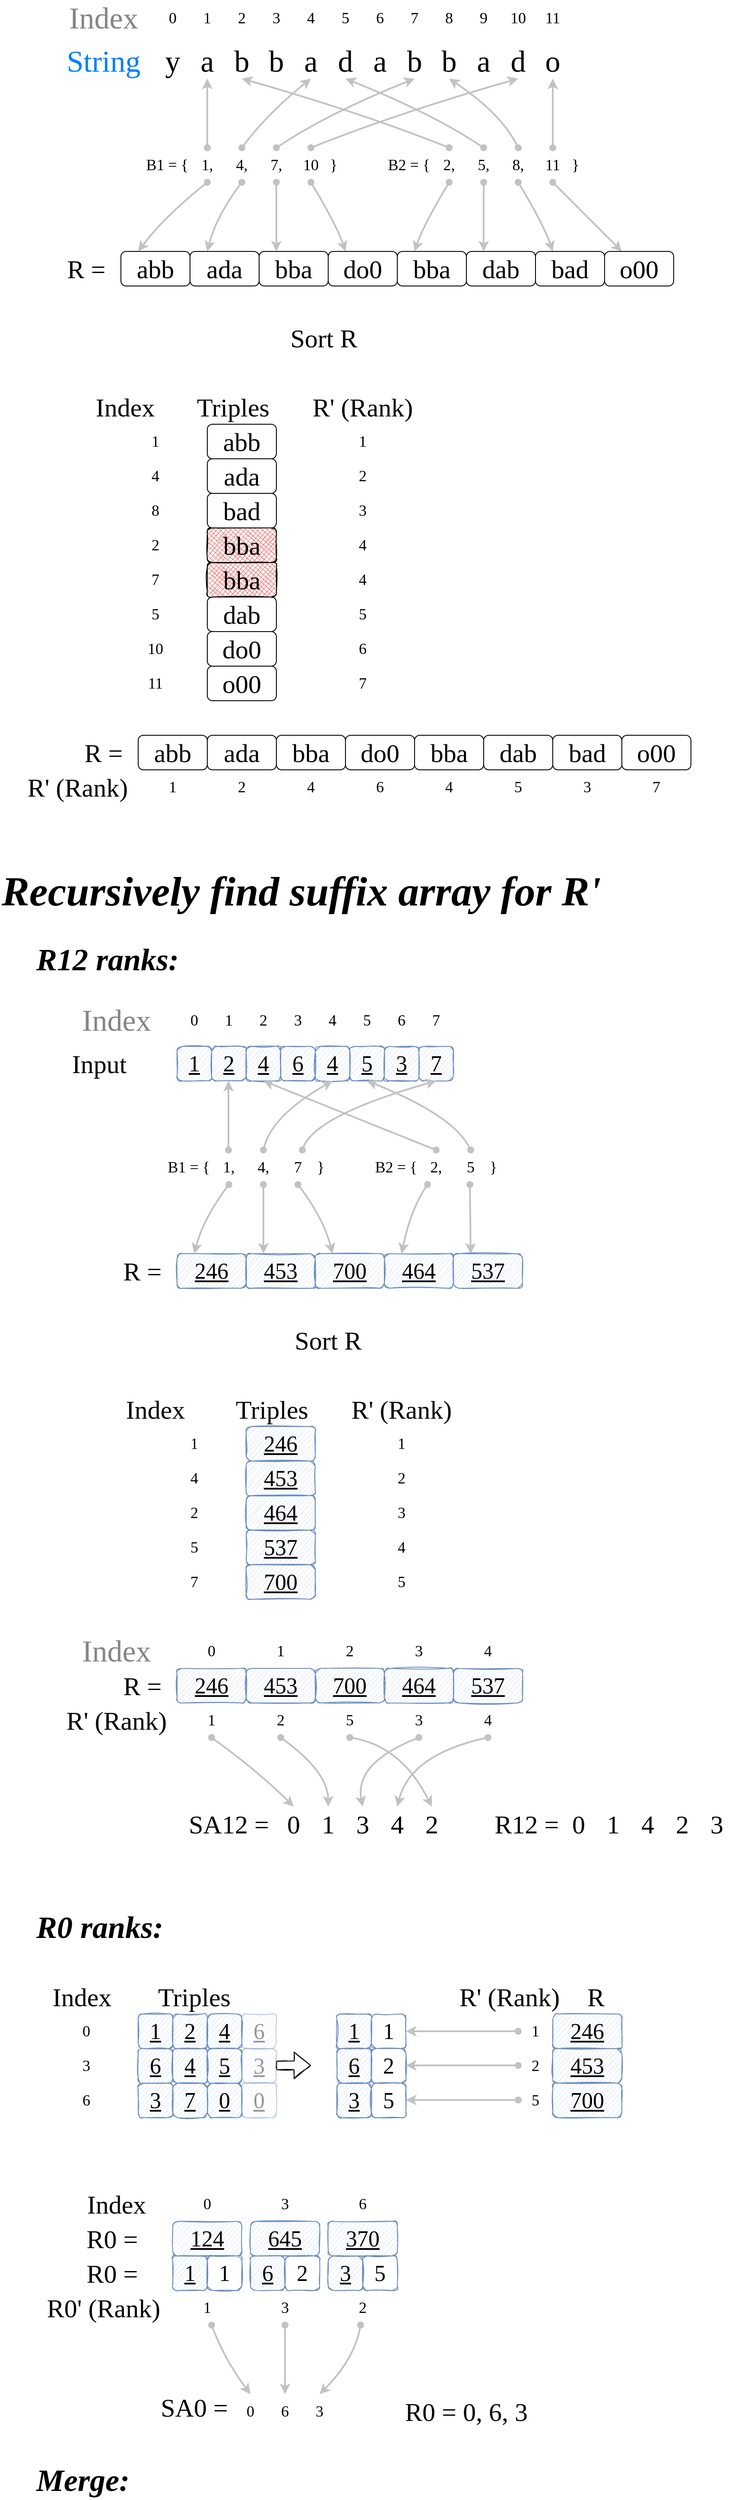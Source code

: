<mxfile version="16.5.1" type="device"><diagram id="SdxFAro6yI2KSBpYm7Ly" name="Page-1"><mxGraphModel dx="1106" dy="822" grid="1" gridSize="10" guides="1" tooltips="1" connect="1" arrows="1" fold="1" page="1" pageScale="1" pageWidth="850" pageHeight="1100" math="0" shadow="0"><root><mxCell id="0"/><mxCell id="1" parent="0"/><mxCell id="14" value="y" style="text;html=1;strokeColor=none;fillColor=none;align=center;verticalAlign=middle;whiteSpace=wrap;rounded=0;fontFamily=Comic Sans MS;fontSize=35;" parent="1" vertex="1"><mxGeometry x="180" y="80" width="40" height="40" as="geometry"/></mxCell><mxCell id="15" value="a" style="text;html=1;strokeColor=none;fillColor=none;align=center;verticalAlign=middle;whiteSpace=wrap;rounded=0;fontFamily=Comic Sans MS;fontSize=35;" parent="1" vertex="1"><mxGeometry x="220" y="80" width="40" height="40" as="geometry"/></mxCell><mxCell id="17" value="b" style="text;html=1;strokeColor=none;fillColor=none;align=center;verticalAlign=middle;whiteSpace=wrap;rounded=0;fontFamily=Comic Sans MS;fontSize=35;" parent="1" vertex="1"><mxGeometry x="260" y="80" width="40" height="40" as="geometry"/></mxCell><mxCell id="18" value="b" style="text;html=1;strokeColor=none;fillColor=none;align=center;verticalAlign=middle;whiteSpace=wrap;rounded=0;fontFamily=Comic Sans MS;fontSize=35;" parent="1" vertex="1"><mxGeometry x="300" y="80" width="40" height="40" as="geometry"/></mxCell><mxCell id="19" value="a" style="text;html=1;strokeColor=none;fillColor=none;align=center;verticalAlign=middle;whiteSpace=wrap;rounded=0;fontFamily=Comic Sans MS;fontSize=35;" parent="1" vertex="1"><mxGeometry x="340" y="80" width="40" height="40" as="geometry"/></mxCell><mxCell id="20" value="d" style="text;html=1;strokeColor=none;fillColor=none;align=center;verticalAlign=middle;whiteSpace=wrap;rounded=0;fontFamily=Comic Sans MS;fontSize=35;" parent="1" vertex="1"><mxGeometry x="380" y="80" width="40" height="40" as="geometry"/></mxCell><mxCell id="21" value="a" style="text;html=1;strokeColor=none;fillColor=none;align=center;verticalAlign=middle;whiteSpace=wrap;rounded=0;fontFamily=Comic Sans MS;fontSize=35;" parent="1" vertex="1"><mxGeometry x="420" y="80" width="40" height="40" as="geometry"/></mxCell><mxCell id="22" value="b" style="text;html=1;strokeColor=none;fillColor=none;align=center;verticalAlign=middle;whiteSpace=wrap;rounded=0;fontFamily=Comic Sans MS;fontSize=35;" parent="1" vertex="1"><mxGeometry x="460" y="80" width="40" height="40" as="geometry"/></mxCell><mxCell id="23" value="b" style="text;html=1;strokeColor=none;fillColor=none;align=center;verticalAlign=middle;whiteSpace=wrap;rounded=0;fontFamily=Comic Sans MS;fontSize=35;" parent="1" vertex="1"><mxGeometry x="500" y="80" width="40" height="40" as="geometry"/></mxCell><mxCell id="24" value="a" style="text;html=1;strokeColor=none;fillColor=none;align=center;verticalAlign=middle;whiteSpace=wrap;rounded=0;fontFamily=Comic Sans MS;fontSize=35;" parent="1" vertex="1"><mxGeometry x="540" y="80" width="40" height="40" as="geometry"/></mxCell><mxCell id="25" value="d" style="text;html=1;strokeColor=none;fillColor=none;align=center;verticalAlign=middle;whiteSpace=wrap;rounded=0;fontFamily=Comic Sans MS;fontSize=35;" parent="1" vertex="1"><mxGeometry x="580" y="80" width="40" height="40" as="geometry"/></mxCell><mxCell id="26" value="o" style="text;html=1;strokeColor=none;fillColor=none;align=center;verticalAlign=middle;whiteSpace=wrap;rounded=0;fontFamily=Comic Sans MS;fontSize=35;" parent="1" vertex="1"><mxGeometry x="620" y="80" width="40" height="40" as="geometry"/></mxCell><mxCell id="40" value="String" style="text;html=1;strokeColor=none;fillColor=none;align=center;verticalAlign=middle;whiteSpace=wrap;rounded=0;fontFamily=Comic Sans MS;fontSize=35;fontColor=#007FFF;labelBorderColor=none;shadow=0;glass=0;labelBackgroundColor=none;fontStyle=0" parent="1" vertex="1"><mxGeometry x="60" y="80" width="120" height="40" as="geometry"/></mxCell><mxCell id="42" value="1," style="text;html=1;strokeColor=none;fillColor=none;align=center;verticalAlign=middle;whiteSpace=wrap;rounded=0;fontFamily=Comic Sans MS;fontSize=18;labelBorderColor=none;sketch=0;" parent="1" vertex="1"><mxGeometry x="220" y="200" width="40" height="40" as="geometry"/></mxCell><mxCell id="43" value="4," style="text;html=1;strokeColor=none;fillColor=none;align=center;verticalAlign=middle;whiteSpace=wrap;rounded=0;fontFamily=Comic Sans MS;fontSize=18;" parent="1" vertex="1"><mxGeometry x="260" y="200" width="40" height="40" as="geometry"/></mxCell><mxCell id="44" value="7," style="text;html=1;strokeColor=none;fillColor=none;align=center;verticalAlign=middle;whiteSpace=wrap;rounded=0;fontFamily=Comic Sans MS;fontSize=18;" parent="1" vertex="1"><mxGeometry x="300" y="200" width="40" height="40" as="geometry"/></mxCell><mxCell id="45" value="10" style="text;html=1;strokeColor=none;fillColor=none;align=center;verticalAlign=middle;whiteSpace=wrap;rounded=0;fontFamily=Comic Sans MS;fontSize=18;" parent="1" vertex="1"><mxGeometry x="340" y="200" width="40" height="40" as="geometry"/></mxCell><mxCell id="46" value="}" style="text;html=1;strokeColor=none;fillColor=none;align=left;verticalAlign=middle;whiteSpace=wrap;rounded=0;fontFamily=Comic Sans MS;fontSize=18;" parent="1" vertex="1"><mxGeometry x="380" y="200" width="40" height="40" as="geometry"/></mxCell><mxCell id="54" value="B1 = {" style="text;html=1;strokeColor=none;fillColor=none;align=right;verticalAlign=middle;whiteSpace=wrap;rounded=0;fontFamily=Comic Sans MS;fontSize=18;" parent="1" vertex="1"><mxGeometry x="140" y="200" width="80" height="40" as="geometry"/></mxCell><mxCell id="76" value="" style="endArrow=classic;html=1;shadow=0;fontFamily=Comic Sans MS;fontSize=18;fontColor=#FFFFFF;strokeColor=#C2C2C2;jumpSize=6;exitX=0.5;exitY=1;exitDx=0;exitDy=0;entryX=0.25;entryY=0;entryDx=0;entryDy=0;strokeWidth=2;curved=1;startArrow=oval;startFill=1;" parent="1" source="42" target="2" edge="1"><mxGeometry width="50" height="50" relative="1" as="geometry"><mxPoint x="460" y="340" as="sourcePoint"/><mxPoint x="510" y="290" as="targetPoint"/><Array as="points"><mxPoint x="190" y="280"/></Array></mxGeometry></mxCell><mxCell id="77" value="" style="endArrow=classic;html=1;shadow=0;fontFamily=Comic Sans MS;fontSize=18;fontColor=#FFFFFF;strokeColor=#C2C2C2;jumpSize=6;exitX=0.5;exitY=1;exitDx=0;exitDy=0;entryX=0.25;entryY=0;entryDx=0;entryDy=0;strokeWidth=2;curved=1;startArrow=oval;startFill=1;" parent="1" source="43" target="3" edge="1"><mxGeometry width="50" height="50" relative="1" as="geometry"><mxPoint x="250" y="250" as="sourcePoint"/><mxPoint x="170" y="430" as="targetPoint"/><Array as="points"><mxPoint x="250" y="280"/></Array></mxGeometry></mxCell><mxCell id="78" value="" style="endArrow=classic;html=1;rounded=0;shadow=0;fontFamily=Comic Sans MS;fontSize=18;fontColor=#FFFFFF;strokeColor=#C2C2C2;jumpSize=6;exitX=0.5;exitY=1;exitDx=0;exitDy=0;entryX=0.25;entryY=0;entryDx=0;entryDy=0;strokeWidth=2;startArrow=oval;startFill=1;" parent="1" source="44" target="4" edge="1"><mxGeometry width="50" height="50" relative="1" as="geometry"><mxPoint x="290" y="250" as="sourcePoint"/><mxPoint x="250" y="430" as="targetPoint"/></mxGeometry></mxCell><mxCell id="79" value="" style="endArrow=classic;html=1;shadow=0;fontFamily=Comic Sans MS;fontSize=18;fontColor=#FFFFFF;strokeColor=#C2C2C2;jumpSize=6;exitX=0.5;exitY=1;exitDx=0;exitDy=0;entryX=0.25;entryY=0;entryDx=0;entryDy=0;strokeWidth=2;endFill=1;curved=1;startArrow=oval;startFill=1;" parent="1" source="45" target="5" edge="1"><mxGeometry width="50" height="50" relative="1" as="geometry"><mxPoint x="330" y="250" as="sourcePoint"/><mxPoint x="330" y="430" as="targetPoint"/><Array as="points"><mxPoint x="390" y="290"/></Array></mxGeometry></mxCell><mxCell id="80" value="" style="endArrow=classic;html=1;shadow=0;fontFamily=Comic Sans MS;fontSize=18;fontColor=#FFFFFF;strokeColor=#C2C2C2;jumpSize=6;entryX=0.25;entryY=0;entryDx=0;entryDy=0;strokeWidth=2;endFill=1;exitX=0.5;exitY=1;exitDx=0;exitDy=0;curved=1;startArrow=oval;startFill=1;" parent="1" source="55" target="6" edge="1"><mxGeometry width="50" height="50" relative="1" as="geometry"><mxPoint x="560" y="270" as="sourcePoint"/><mxPoint x="600" y="340" as="targetPoint"/><Array as="points"><mxPoint x="490" y="290"/></Array></mxGeometry></mxCell><mxCell id="81" value="" style="endArrow=classic;html=1;rounded=0;shadow=0;fontFamily=Comic Sans MS;fontSize=18;fontColor=#FFFFFF;strokeColor=#C2C2C2;jumpSize=6;entryX=0.25;entryY=0;entryDx=0;entryDy=0;strokeWidth=2;endFill=1;exitX=0.5;exitY=1;exitDx=0;exitDy=0;startArrow=oval;startFill=1;" parent="1" source="56" target="9" edge="1"><mxGeometry width="50" height="50" relative="1" as="geometry"><mxPoint x="570" y="250" as="sourcePoint"/><mxPoint x="560" y="340" as="targetPoint"/></mxGeometry></mxCell><mxCell id="82" value="" style="endArrow=classic;html=1;shadow=0;fontFamily=Comic Sans MS;fontSize=18;fontColor=#FFFFFF;strokeColor=#C2C2C2;jumpSize=6;entryX=0.25;entryY=0;entryDx=0;entryDy=0;strokeWidth=2;endFill=1;exitX=0.5;exitY=1;exitDx=0;exitDy=0;curved=1;startArrow=oval;startFill=1;" parent="1" source="57" target="10" edge="1"><mxGeometry width="50" height="50" relative="1" as="geometry"><mxPoint x="610" y="250" as="sourcePoint"/><mxPoint x="570" y="350" as="targetPoint"/><Array as="points"><mxPoint x="630" y="290"/></Array></mxGeometry></mxCell><mxCell id="83" value="" style="endArrow=classic;html=1;shadow=0;fontFamily=Comic Sans MS;fontSize=18;fontColor=#FFFFFF;strokeColor=#C2C2C2;jumpSize=6;entryX=0.25;entryY=0;entryDx=0;entryDy=0;strokeWidth=2;endFill=1;exitX=0.5;exitY=1;exitDx=0;exitDy=0;curved=1;startArrow=oval;startFill=1;" parent="1" source="58" target="11" edge="1"><mxGeometry width="50" height="50" relative="1" as="geometry"><mxPoint x="650" y="250" as="sourcePoint"/><mxPoint x="650" y="350" as="targetPoint"/><Array as="points"><mxPoint x="690" y="290"/></Array></mxGeometry></mxCell><mxCell id="2" value="abb" style="rounded=1;whiteSpace=wrap;html=1;fontFamily=Comic Sans MS;fontSize=30;align=center;" parent="1" vertex="1"><mxGeometry x="140" y="320" width="80" height="40" as="geometry"/></mxCell><mxCell id="3" value="ada" style="rounded=1;whiteSpace=wrap;html=1;fontFamily=Comic Sans MS;fontSize=30;align=center;" parent="1" vertex="1"><mxGeometry x="220" y="320" width="80" height="40" as="geometry"/></mxCell><mxCell id="4" value="bba" style="rounded=1;whiteSpace=wrap;html=1;fontFamily=Comic Sans MS;fontSize=30;align=center;" parent="1" vertex="1"><mxGeometry x="300" y="320" width="80" height="40" as="geometry"/></mxCell><mxCell id="5" value="do0" style="rounded=1;whiteSpace=wrap;html=1;fontFamily=Comic Sans MS;fontSize=30;align=center;" parent="1" vertex="1"><mxGeometry x="380" y="320" width="80" height="40" as="geometry"/></mxCell><mxCell id="6" value="bba" style="rounded=1;whiteSpace=wrap;html=1;fontFamily=Comic Sans MS;fontSize=30;align=center;" parent="1" vertex="1"><mxGeometry x="460" y="320" width="80" height="40" as="geometry"/></mxCell><mxCell id="8" value="R =" style="text;html=1;strokeColor=none;fillColor=none;align=center;verticalAlign=middle;whiteSpace=wrap;rounded=0;fontFamily=Comic Sans MS;fontSize=30;" parent="1" vertex="1"><mxGeometry x="70" y="325" width="60" height="30" as="geometry"/></mxCell><mxCell id="9" value="dab" style="rounded=1;whiteSpace=wrap;html=1;fontFamily=Comic Sans MS;fontSize=30;align=center;" parent="1" vertex="1"><mxGeometry x="540" y="320" width="80" height="40" as="geometry"/></mxCell><mxCell id="10" value="bad" style="rounded=1;whiteSpace=wrap;html=1;fontFamily=Comic Sans MS;fontSize=30;align=center;" parent="1" vertex="1"><mxGeometry x="620" y="320" width="80" height="40" as="geometry"/></mxCell><mxCell id="11" value="o00" style="rounded=1;whiteSpace=wrap;html=1;fontFamily=Comic Sans MS;fontSize=30;align=center;" parent="1" vertex="1"><mxGeometry x="700" y="320" width="80" height="40" as="geometry"/></mxCell><mxCell id="84" value="" style="group" parent="1" vertex="1" connectable="0"><mxGeometry x="420" y="200" width="280" height="40" as="geometry"/></mxCell><mxCell id="55" value="2," style="text;html=1;strokeColor=none;fillColor=none;align=center;verticalAlign=middle;whiteSpace=wrap;rounded=0;fontFamily=Comic Sans MS;fontSize=18;" parent="84" vertex="1"><mxGeometry x="80" width="40" height="40" as="geometry"/></mxCell><mxCell id="56" value="5," style="text;html=1;strokeColor=none;fillColor=none;align=center;verticalAlign=middle;whiteSpace=wrap;rounded=0;fontFamily=Comic Sans MS;fontSize=18;" parent="84" vertex="1"><mxGeometry x="120" width="40" height="40" as="geometry"/></mxCell><mxCell id="57" value="8," style="text;html=1;strokeColor=none;fillColor=none;align=center;verticalAlign=middle;whiteSpace=wrap;rounded=0;fontFamily=Comic Sans MS;fontSize=18;" parent="84" vertex="1"><mxGeometry x="160" width="40" height="40" as="geometry"/></mxCell><mxCell id="58" value="11" style="text;html=1;strokeColor=none;fillColor=none;align=center;verticalAlign=middle;whiteSpace=wrap;rounded=0;fontFamily=Comic Sans MS;fontSize=18;" parent="84" vertex="1"><mxGeometry x="200" width="40" height="40" as="geometry"/></mxCell><mxCell id="59" value="}" style="text;html=1;strokeColor=none;fillColor=none;align=left;verticalAlign=middle;whiteSpace=wrap;rounded=0;fontFamily=Comic Sans MS;fontSize=18;" parent="84" vertex="1"><mxGeometry x="240" width="40" height="40" as="geometry"/></mxCell><mxCell id="60" value="B2 = {" style="text;html=1;strokeColor=none;fillColor=none;align=right;verticalAlign=middle;whiteSpace=wrap;rounded=0;fontFamily=Comic Sans MS;fontSize=18;" parent="84" vertex="1"><mxGeometry width="80" height="40" as="geometry"/></mxCell><mxCell id="86" value="" style="endArrow=oval;html=1;rounded=0;shadow=0;fontFamily=Comic Sans MS;fontSize=18;fontColor=#FFFFFF;strokeColor=#C2C2C2;jumpSize=6;exitX=0.5;exitY=1;exitDx=0;exitDy=0;entryX=0.5;entryY=0;entryDx=0;entryDy=0;strokeWidth=2;startArrow=classic;startFill=1;endFill=1;" parent="1" source="15" target="42" edge="1"><mxGeometry width="50" height="50" relative="1" as="geometry"><mxPoint x="250" y="250" as="sourcePoint"/><mxPoint x="170" y="350" as="targetPoint"/></mxGeometry></mxCell><mxCell id="87" value="" style="endArrow=oval;html=1;shadow=0;fontFamily=Comic Sans MS;fontSize=18;fontColor=#FFFFFF;strokeColor=#C2C2C2;jumpSize=6;exitX=0.5;exitY=1;exitDx=0;exitDy=0;entryX=0.5;entryY=0;entryDx=0;entryDy=0;strokeWidth=2;startArrow=classic;startFill=1;endFill=1;curved=1;" parent="1" source="19" target="43" edge="1"><mxGeometry width="50" height="50" relative="1" as="geometry"><mxPoint x="250" y="130" as="sourcePoint"/><mxPoint x="250" y="210" as="targetPoint"/><Array as="points"><mxPoint x="310" y="160"/></Array></mxGeometry></mxCell><mxCell id="88" value="" style="endArrow=oval;html=1;shadow=0;fontFamily=Comic Sans MS;fontSize=18;fontColor=#FFFFFF;strokeColor=#C2C2C2;jumpSize=6;exitX=0.5;exitY=1;exitDx=0;exitDy=0;entryX=0.5;entryY=0;entryDx=0;entryDy=0;strokeWidth=2;endFill=1;startArrow=classic;startFill=1;curved=1;" parent="1" source="22" target="44" edge="1"><mxGeometry width="50" height="50" relative="1" as="geometry"><mxPoint x="370" y="130" as="sourcePoint"/><mxPoint x="290" y="210" as="targetPoint"/><Array as="points"><mxPoint x="380" y="160"/></Array></mxGeometry></mxCell><mxCell id="89" value="" style="endArrow=oval;html=1;shadow=0;fontFamily=Comic Sans MS;fontSize=18;fontColor=#FFFFFF;strokeColor=#C2C2C2;jumpSize=6;exitX=0.5;exitY=1;exitDx=0;exitDy=0;strokeWidth=2;startArrow=classic;startFill=1;endFill=1;curved=1;" parent="1" source="25" edge="1"><mxGeometry width="50" height="50" relative="1" as="geometry"><mxPoint x="490" y="130" as="sourcePoint"/><mxPoint x="360" y="200" as="targetPoint"/><Array as="points"><mxPoint x="460" y="160"/></Array></mxGeometry></mxCell><mxCell id="92" value="" style="endArrow=classic;html=1;shadow=0;fontFamily=Comic Sans MS;fontSize=18;fontColor=#FFFFFF;strokeColor=#C2C2C2;strokeWidth=2;jumpSize=6;exitX=0.5;exitY=0;exitDx=0;exitDy=0;entryX=0.5;entryY=1;entryDx=0;entryDy=0;curved=1;startArrow=oval;startFill=1;" parent="1" source="55" target="17" edge="1"><mxGeometry width="50" height="50" relative="1" as="geometry"><mxPoint x="720" y="710" as="sourcePoint"/><mxPoint x="560" y="460" as="targetPoint"/><Array as="points"><mxPoint x="420" y="160"/></Array></mxGeometry></mxCell><mxCell id="93" value="" style="endArrow=classic;html=1;rounded=0;shadow=0;fontFamily=Comic Sans MS;fontSize=18;fontColor=#FFFFFF;strokeColor=#C2C2C2;strokeWidth=2;jumpSize=6;exitX=0.5;exitY=0;exitDx=0;exitDy=0;entryX=0.5;entryY=1;entryDx=0;entryDy=0;startArrow=oval;startFill=1;" parent="1" source="58" target="26" edge="1"><mxGeometry width="50" height="50" relative="1" as="geometry"><mxPoint x="850" y="270" as="sourcePoint"/><mxPoint x="690" y="20" as="targetPoint"/></mxGeometry></mxCell><mxCell id="94" value="" style="endArrow=classic;html=1;shadow=0;fontFamily=Comic Sans MS;fontSize=18;fontColor=#FFFFFF;strokeColor=#C2C2C2;strokeWidth=2;jumpSize=6;exitX=0.5;exitY=0;exitDx=0;exitDy=0;entryX=0.5;entryY=1;entryDx=0;entryDy=0;curved=1;startArrow=oval;startFill=1;" parent="1" source="57" target="23" edge="1"><mxGeometry width="50" height="50" relative="1" as="geometry"><mxPoint x="730" y="720" as="sourcePoint"/><mxPoint x="570" y="470" as="targetPoint"/><Array as="points"><mxPoint x="580" y="160"/></Array></mxGeometry></mxCell><mxCell id="95" value="" style="endArrow=classic;html=1;shadow=0;fontFamily=Comic Sans MS;fontSize=18;fontColor=#FFFFFF;strokeColor=#C2C2C2;strokeWidth=2;jumpSize=6;exitX=0.5;exitY=0;exitDx=0;exitDy=0;entryX=0.5;entryY=1;entryDx=0;entryDy=0;curved=1;startArrow=oval;startFill=1;" parent="1" source="56" target="20" edge="1"><mxGeometry width="50" height="50" relative="1" as="geometry"><mxPoint x="730" y="720" as="sourcePoint"/><mxPoint x="570" y="470" as="targetPoint"/><Array as="points"><mxPoint x="500" y="160"/></Array></mxGeometry></mxCell><mxCell id="GgYBr7sdw0EBAuJcokEY-97" value="Sort R" style="text;html=1;strokeColor=none;fillColor=none;align=center;verticalAlign=middle;whiteSpace=wrap;rounded=0;fontFamily=Comic Sans MS;fontSize=30;" parent="1" vertex="1"><mxGeometry x="320" y="400" width="110" height="40" as="geometry"/></mxCell><mxCell id="GgYBr7sdw0EBAuJcokEY-98" value="1" style="text;html=1;strokeColor=none;fillColor=none;align=center;verticalAlign=middle;whiteSpace=wrap;rounded=0;fontFamily=Comic Sans MS;fontSize=18;labelBorderColor=none;sketch=0;" parent="1" vertex="1"><mxGeometry x="160" y="520" width="40" height="40" as="geometry"/></mxCell><mxCell id="GgYBr7sdw0EBAuJcokEY-99" value="4" style="text;html=1;strokeColor=none;fillColor=none;align=center;verticalAlign=middle;whiteSpace=wrap;rounded=0;fontFamily=Comic Sans MS;fontSize=18;labelBorderColor=none;sketch=0;" parent="1" vertex="1"><mxGeometry x="160" y="560" width="40" height="40" as="geometry"/></mxCell><mxCell id="GgYBr7sdw0EBAuJcokEY-100" value="8" style="text;html=1;strokeColor=none;fillColor=none;align=center;verticalAlign=middle;whiteSpace=wrap;rounded=0;fontFamily=Comic Sans MS;fontSize=18;labelBorderColor=none;sketch=0;" parent="1" vertex="1"><mxGeometry x="160" y="600" width="40" height="40" as="geometry"/></mxCell><mxCell id="GgYBr7sdw0EBAuJcokEY-101" value="2" style="text;html=1;strokeColor=none;fillColor=none;align=center;verticalAlign=middle;whiteSpace=wrap;rounded=0;fontFamily=Comic Sans MS;fontSize=18;labelBorderColor=none;sketch=0;" parent="1" vertex="1"><mxGeometry x="160" y="640" width="40" height="40" as="geometry"/></mxCell><mxCell id="GgYBr7sdw0EBAuJcokEY-102" value="7" style="text;html=1;strokeColor=none;fillColor=none;align=center;verticalAlign=middle;whiteSpace=wrap;rounded=0;fontFamily=Comic Sans MS;fontSize=18;labelBorderColor=none;sketch=0;" parent="1" vertex="1"><mxGeometry x="160" y="680" width="40" height="40" as="geometry"/></mxCell><mxCell id="GgYBr7sdw0EBAuJcokEY-103" value="5" style="text;html=1;strokeColor=none;fillColor=none;align=center;verticalAlign=middle;whiteSpace=wrap;rounded=0;fontFamily=Comic Sans MS;fontSize=18;labelBorderColor=none;sketch=0;" parent="1" vertex="1"><mxGeometry x="160" y="720" width="40" height="40" as="geometry"/></mxCell><mxCell id="GgYBr7sdw0EBAuJcokEY-104" value="10" style="text;html=1;strokeColor=none;fillColor=none;align=center;verticalAlign=middle;whiteSpace=wrap;rounded=0;fontFamily=Comic Sans MS;fontSize=18;labelBorderColor=none;sketch=0;" parent="1" vertex="1"><mxGeometry x="160" y="760" width="40" height="40" as="geometry"/></mxCell><mxCell id="GgYBr7sdw0EBAuJcokEY-105" value="11" style="text;html=1;strokeColor=none;fillColor=none;align=center;verticalAlign=middle;whiteSpace=wrap;rounded=0;fontFamily=Comic Sans MS;fontSize=18;labelBorderColor=none;sketch=0;" parent="1" vertex="1"><mxGeometry x="160" y="800" width="40" height="40" as="geometry"/></mxCell><mxCell id="GgYBr7sdw0EBAuJcokEY-106" value="o00" style="rounded=1;whiteSpace=wrap;html=1;fontFamily=Comic Sans MS;fontSize=30;align=center;" parent="1" vertex="1"><mxGeometry x="240" y="800" width="80" height="40" as="geometry"/></mxCell><mxCell id="GgYBr7sdw0EBAuJcokEY-107" value="do0" style="rounded=1;whiteSpace=wrap;html=1;fontFamily=Comic Sans MS;fontSize=30;align=center;" parent="1" vertex="1"><mxGeometry x="240" y="760" width="80" height="40" as="geometry"/></mxCell><mxCell id="GgYBr7sdw0EBAuJcokEY-108" value="dab" style="rounded=1;whiteSpace=wrap;html=1;fontFamily=Comic Sans MS;fontSize=30;align=center;" parent="1" vertex="1"><mxGeometry x="240" y="720" width="80" height="40" as="geometry"/></mxCell><mxCell id="GgYBr7sdw0EBAuJcokEY-109" value="bba" style="rounded=1;whiteSpace=wrap;html=1;fontFamily=Comic Sans MS;fontSize=30;align=center;fillColor=#EA6B66;sketch=1;fillStyle=cross-hatch;" parent="1" vertex="1"><mxGeometry x="240" y="680" width="80" height="40" as="geometry"/></mxCell><mxCell id="GgYBr7sdw0EBAuJcokEY-110" value="bba" style="rounded=1;whiteSpace=wrap;html=1;fontFamily=Comic Sans MS;fontSize=30;align=center;fillColor=#EA6B66;gradientColor=none;sketch=1;shadow=0;fillStyle=cross-hatch;" parent="1" vertex="1"><mxGeometry x="240" y="640" width="80" height="40" as="geometry"/></mxCell><mxCell id="GgYBr7sdw0EBAuJcokEY-111" value="bad" style="rounded=1;whiteSpace=wrap;html=1;fontFamily=Comic Sans MS;fontSize=30;align=center;" parent="1" vertex="1"><mxGeometry x="240" y="600" width="80" height="40" as="geometry"/></mxCell><mxCell id="GgYBr7sdw0EBAuJcokEY-112" value="ada" style="rounded=1;whiteSpace=wrap;html=1;fontFamily=Comic Sans MS;fontSize=30;align=center;" parent="1" vertex="1"><mxGeometry x="240" y="560" width="80" height="40" as="geometry"/></mxCell><mxCell id="GgYBr7sdw0EBAuJcokEY-113" value="abb" style="rounded=1;whiteSpace=wrap;html=1;fontFamily=Comic Sans MS;fontSize=30;align=center;" parent="1" vertex="1"><mxGeometry x="240" y="520" width="80" height="40" as="geometry"/></mxCell><mxCell id="GgYBr7sdw0EBAuJcokEY-114" value="Index" style="text;html=1;strokeColor=none;fillColor=none;align=center;verticalAlign=middle;whiteSpace=wrap;rounded=0;fontFamily=Comic Sans MS;fontSize=30;" parent="1" vertex="1"><mxGeometry x="90" y="480" width="110" height="40" as="geometry"/></mxCell><mxCell id="GgYBr7sdw0EBAuJcokEY-115" value="Triples" style="text;html=1;strokeColor=none;fillColor=none;align=center;verticalAlign=middle;whiteSpace=wrap;rounded=0;fontFamily=Comic Sans MS;fontSize=30;" parent="1" vertex="1"><mxGeometry x="215" y="480" width="110" height="40" as="geometry"/></mxCell><mxCell id="GgYBr7sdw0EBAuJcokEY-116" value="" style="group" parent="1" vertex="1" connectable="0"><mxGeometry x="60" y="30" width="600" height="40" as="geometry"/></mxCell><mxCell id="27" value="0" style="text;html=1;strokeColor=none;fillColor=none;align=center;verticalAlign=middle;whiteSpace=wrap;rounded=0;fontFamily=Comic Sans MS;fontSize=18;" parent="GgYBr7sdw0EBAuJcokEY-116" vertex="1"><mxGeometry x="120" width="40" height="40" as="geometry"/></mxCell><mxCell id="28" value="Index" style="text;html=1;strokeColor=none;fillColor=none;align=center;verticalAlign=middle;whiteSpace=wrap;rounded=0;fontFamily=Comic Sans MS;fontSize=35;fontColor=#858585;" parent="GgYBr7sdw0EBAuJcokEY-116" vertex="1"><mxGeometry width="120" height="40" as="geometry"/></mxCell><mxCell id="29" value="1" style="text;html=1;strokeColor=none;fillColor=none;align=center;verticalAlign=middle;whiteSpace=wrap;rounded=0;fontFamily=Comic Sans MS;fontSize=18;" parent="GgYBr7sdw0EBAuJcokEY-116" vertex="1"><mxGeometry x="160" width="40" height="40" as="geometry"/></mxCell><mxCell id="30" value="2" style="text;html=1;strokeColor=none;fillColor=none;align=center;verticalAlign=middle;whiteSpace=wrap;rounded=0;fontFamily=Comic Sans MS;fontSize=18;" parent="GgYBr7sdw0EBAuJcokEY-116" vertex="1"><mxGeometry x="200" width="40" height="40" as="geometry"/></mxCell><mxCell id="31" value="3" style="text;html=1;strokeColor=none;fillColor=none;align=center;verticalAlign=middle;whiteSpace=wrap;rounded=0;fontFamily=Comic Sans MS;fontSize=18;" parent="GgYBr7sdw0EBAuJcokEY-116" vertex="1"><mxGeometry x="240" width="40" height="40" as="geometry"/></mxCell><mxCell id="32" value="4" style="text;html=1;strokeColor=none;fillColor=none;align=center;verticalAlign=middle;whiteSpace=wrap;rounded=0;fontFamily=Comic Sans MS;fontSize=18;" parent="GgYBr7sdw0EBAuJcokEY-116" vertex="1"><mxGeometry x="280" width="40" height="40" as="geometry"/></mxCell><mxCell id="33" value="5" style="text;html=1;strokeColor=none;fillColor=none;align=center;verticalAlign=middle;whiteSpace=wrap;rounded=0;fontFamily=Comic Sans MS;fontSize=18;" parent="GgYBr7sdw0EBAuJcokEY-116" vertex="1"><mxGeometry x="320" width="40" height="40" as="geometry"/></mxCell><mxCell id="34" value="6" style="text;html=1;strokeColor=none;fillColor=none;align=center;verticalAlign=middle;whiteSpace=wrap;rounded=0;fontFamily=Comic Sans MS;fontSize=18;" parent="GgYBr7sdw0EBAuJcokEY-116" vertex="1"><mxGeometry x="360" width="40" height="40" as="geometry"/></mxCell><mxCell id="35" value="7" style="text;html=1;strokeColor=none;fillColor=none;align=center;verticalAlign=middle;whiteSpace=wrap;rounded=0;fontFamily=Comic Sans MS;fontSize=18;" parent="GgYBr7sdw0EBAuJcokEY-116" vertex="1"><mxGeometry x="400" width="40" height="40" as="geometry"/></mxCell><mxCell id="36" value="8" style="text;html=1;strokeColor=none;fillColor=none;align=center;verticalAlign=middle;whiteSpace=wrap;rounded=0;fontFamily=Comic Sans MS;fontSize=18;" parent="GgYBr7sdw0EBAuJcokEY-116" vertex="1"><mxGeometry x="440" width="40" height="40" as="geometry"/></mxCell><mxCell id="37" value="9" style="text;html=1;strokeColor=none;fillColor=none;align=center;verticalAlign=middle;whiteSpace=wrap;rounded=0;fontFamily=Comic Sans MS;fontSize=18;" parent="GgYBr7sdw0EBAuJcokEY-116" vertex="1"><mxGeometry x="480" width="40" height="40" as="geometry"/></mxCell><mxCell id="38" value="10" style="text;html=1;strokeColor=none;fillColor=none;align=center;verticalAlign=middle;whiteSpace=wrap;rounded=0;fontFamily=Comic Sans MS;fontSize=18;" parent="GgYBr7sdw0EBAuJcokEY-116" vertex="1"><mxGeometry x="520" width="40" height="40" as="geometry"/></mxCell><mxCell id="39" value="11" style="text;html=1;strokeColor=none;fillColor=none;align=center;verticalAlign=middle;whiteSpace=wrap;rounded=0;fontFamily=Comic Sans MS;fontSize=18;" parent="GgYBr7sdw0EBAuJcokEY-116" vertex="1"><mxGeometry x="560" width="40" height="40" as="geometry"/></mxCell><mxCell id="GgYBr7sdw0EBAuJcokEY-117" value="R' (Rank)" style="text;html=1;strokeColor=none;fillColor=none;align=center;verticalAlign=middle;whiteSpace=wrap;rounded=0;fontFamily=Comic Sans MS;fontSize=30;" parent="1" vertex="1"><mxGeometry x="350" y="480" width="140" height="40" as="geometry"/></mxCell><mxCell id="GgYBr7sdw0EBAuJcokEY-118" value="1" style="text;html=1;strokeColor=none;fillColor=none;align=center;verticalAlign=middle;whiteSpace=wrap;rounded=0;fontFamily=Comic Sans MS;fontSize=18;labelBorderColor=none;sketch=0;" parent="1" vertex="1"><mxGeometry x="400" y="520" width="40" height="40" as="geometry"/></mxCell><mxCell id="GgYBr7sdw0EBAuJcokEY-119" value="2" style="text;html=1;strokeColor=none;fillColor=none;align=center;verticalAlign=middle;whiteSpace=wrap;rounded=0;fontFamily=Comic Sans MS;fontSize=18;labelBorderColor=none;sketch=0;" parent="1" vertex="1"><mxGeometry x="400" y="560" width="40" height="40" as="geometry"/></mxCell><mxCell id="GgYBr7sdw0EBAuJcokEY-120" value="3" style="text;html=1;strokeColor=none;fillColor=none;align=center;verticalAlign=middle;whiteSpace=wrap;rounded=0;fontFamily=Comic Sans MS;fontSize=18;labelBorderColor=none;sketch=0;" parent="1" vertex="1"><mxGeometry x="400" y="600" width="40" height="40" as="geometry"/></mxCell><mxCell id="GgYBr7sdw0EBAuJcokEY-121" value="4" style="text;html=1;strokeColor=none;fillColor=none;align=center;verticalAlign=middle;whiteSpace=wrap;rounded=0;fontFamily=Comic Sans MS;fontSize=18;labelBorderColor=none;sketch=0;" parent="1" vertex="1"><mxGeometry x="400" y="640" width="40" height="40" as="geometry"/></mxCell><mxCell id="GgYBr7sdw0EBAuJcokEY-122" value="4" style="text;html=1;strokeColor=none;fillColor=none;align=center;verticalAlign=middle;whiteSpace=wrap;rounded=0;fontFamily=Comic Sans MS;fontSize=18;labelBorderColor=none;sketch=0;" parent="1" vertex="1"><mxGeometry x="400" y="680" width="40" height="40" as="geometry"/></mxCell><mxCell id="GgYBr7sdw0EBAuJcokEY-123" value="5" style="text;html=1;strokeColor=none;fillColor=none;align=center;verticalAlign=middle;whiteSpace=wrap;rounded=0;fontFamily=Comic Sans MS;fontSize=18;labelBorderColor=none;sketch=0;" parent="1" vertex="1"><mxGeometry x="400" y="720" width="40" height="40" as="geometry"/></mxCell><mxCell id="GgYBr7sdw0EBAuJcokEY-124" value="6" style="text;html=1;strokeColor=none;fillColor=none;align=center;verticalAlign=middle;whiteSpace=wrap;rounded=0;fontFamily=Comic Sans MS;fontSize=18;labelBorderColor=none;sketch=0;" parent="1" vertex="1"><mxGeometry x="400" y="760" width="40" height="40" as="geometry"/></mxCell><mxCell id="GgYBr7sdw0EBAuJcokEY-125" value="7" style="text;html=1;strokeColor=none;fillColor=none;align=center;verticalAlign=middle;whiteSpace=wrap;rounded=0;fontFamily=Comic Sans MS;fontSize=18;labelBorderColor=none;sketch=0;" parent="1" vertex="1"><mxGeometry x="400" y="800" width="40" height="40" as="geometry"/></mxCell><mxCell id="GgYBr7sdw0EBAuJcokEY-126" value="abb" style="rounded=1;whiteSpace=wrap;html=1;fontFamily=Comic Sans MS;fontSize=30;align=center;" parent="1" vertex="1"><mxGeometry x="160" y="880" width="80" height="40" as="geometry"/></mxCell><mxCell id="GgYBr7sdw0EBAuJcokEY-127" value="ada" style="rounded=1;whiteSpace=wrap;html=1;fontFamily=Comic Sans MS;fontSize=30;align=center;" parent="1" vertex="1"><mxGeometry x="240" y="880" width="80" height="40" as="geometry"/></mxCell><mxCell id="GgYBr7sdw0EBAuJcokEY-128" value="bba" style="rounded=1;whiteSpace=wrap;html=1;fontFamily=Comic Sans MS;fontSize=30;align=center;" parent="1" vertex="1"><mxGeometry x="320" y="880" width="80" height="40" as="geometry"/></mxCell><mxCell id="GgYBr7sdw0EBAuJcokEY-129" value="do0" style="rounded=1;whiteSpace=wrap;html=1;fontFamily=Comic Sans MS;fontSize=30;align=center;" parent="1" vertex="1"><mxGeometry x="400" y="880" width="80" height="40" as="geometry"/></mxCell><mxCell id="GgYBr7sdw0EBAuJcokEY-130" value="bba" style="rounded=1;whiteSpace=wrap;html=1;fontFamily=Comic Sans MS;fontSize=30;align=center;" parent="1" vertex="1"><mxGeometry x="480" y="880" width="80" height="40" as="geometry"/></mxCell><mxCell id="GgYBr7sdw0EBAuJcokEY-131" value="R =" style="text;html=1;strokeColor=none;fillColor=none;align=center;verticalAlign=middle;whiteSpace=wrap;rounded=0;fontFamily=Comic Sans MS;fontSize=30;" parent="1" vertex="1"><mxGeometry x="90" y="885" width="60" height="30" as="geometry"/></mxCell><mxCell id="GgYBr7sdw0EBAuJcokEY-132" value="dab" style="rounded=1;whiteSpace=wrap;html=1;fontFamily=Comic Sans MS;fontSize=30;align=center;" parent="1" vertex="1"><mxGeometry x="560" y="880" width="80" height="40" as="geometry"/></mxCell><mxCell id="GgYBr7sdw0EBAuJcokEY-133" value="bad" style="rounded=1;whiteSpace=wrap;html=1;fontFamily=Comic Sans MS;fontSize=30;align=center;" parent="1" vertex="1"><mxGeometry x="640" y="880" width="80" height="40" as="geometry"/></mxCell><mxCell id="GgYBr7sdw0EBAuJcokEY-134" value="o00" style="rounded=1;whiteSpace=wrap;html=1;fontFamily=Comic Sans MS;fontSize=30;align=center;" parent="1" vertex="1"><mxGeometry x="720" y="880" width="80" height="40" as="geometry"/></mxCell><mxCell id="fQ_eDc5w-n6Vf2T0jGzn-130" value="" style="group" parent="1" vertex="1" connectable="0"><mxGeometry x="20" y="920" width="760" height="40" as="geometry"/></mxCell><mxCell id="GgYBr7sdw0EBAuJcokEY-135" value="R' (Rank)" style="text;html=1;strokeColor=none;fillColor=none;align=center;verticalAlign=middle;whiteSpace=wrap;rounded=0;fontFamily=Comic Sans MS;fontSize=30;" parent="fQ_eDc5w-n6Vf2T0jGzn-130" vertex="1"><mxGeometry width="140" height="40" as="geometry"/></mxCell><mxCell id="GgYBr7sdw0EBAuJcokEY-136" value="1" style="text;html=1;strokeColor=none;fillColor=none;align=center;verticalAlign=middle;whiteSpace=wrap;rounded=0;fontFamily=Comic Sans MS;fontSize=18;labelBorderColor=none;sketch=0;" parent="fQ_eDc5w-n6Vf2T0jGzn-130" vertex="1"><mxGeometry x="160" width="40" height="40" as="geometry"/></mxCell><mxCell id="GgYBr7sdw0EBAuJcokEY-137" value="2" style="text;html=1;strokeColor=none;fillColor=none;align=center;verticalAlign=middle;whiteSpace=wrap;rounded=0;fontFamily=Comic Sans MS;fontSize=18;labelBorderColor=none;sketch=0;" parent="fQ_eDc5w-n6Vf2T0jGzn-130" vertex="1"><mxGeometry x="240" width="40" height="40" as="geometry"/></mxCell><mxCell id="GgYBr7sdw0EBAuJcokEY-138" value="4" style="text;html=1;strokeColor=none;fillColor=none;align=center;verticalAlign=middle;whiteSpace=wrap;rounded=0;fontFamily=Comic Sans MS;fontSize=18;labelBorderColor=none;sketch=0;" parent="fQ_eDc5w-n6Vf2T0jGzn-130" vertex="1"><mxGeometry x="320" width="40" height="40" as="geometry"/></mxCell><mxCell id="GgYBr7sdw0EBAuJcokEY-139" value="6" style="text;html=1;strokeColor=none;fillColor=none;align=center;verticalAlign=middle;whiteSpace=wrap;rounded=0;fontFamily=Comic Sans MS;fontSize=18;labelBorderColor=none;sketch=0;" parent="fQ_eDc5w-n6Vf2T0jGzn-130" vertex="1"><mxGeometry x="400" width="40" height="40" as="geometry"/></mxCell><mxCell id="GgYBr7sdw0EBAuJcokEY-140" value="4" style="text;html=1;strokeColor=none;fillColor=none;align=center;verticalAlign=middle;whiteSpace=wrap;rounded=0;fontFamily=Comic Sans MS;fontSize=18;labelBorderColor=none;sketch=0;" parent="fQ_eDc5w-n6Vf2T0jGzn-130" vertex="1"><mxGeometry x="480" width="40" height="40" as="geometry"/></mxCell><mxCell id="GgYBr7sdw0EBAuJcokEY-141" value="5" style="text;html=1;strokeColor=none;fillColor=none;align=center;verticalAlign=middle;whiteSpace=wrap;rounded=0;fontFamily=Comic Sans MS;fontSize=18;labelBorderColor=none;sketch=0;" parent="fQ_eDc5w-n6Vf2T0jGzn-130" vertex="1"><mxGeometry x="560" width="40" height="40" as="geometry"/></mxCell><mxCell id="GgYBr7sdw0EBAuJcokEY-142" value="3" style="text;html=1;strokeColor=none;fillColor=none;align=center;verticalAlign=middle;whiteSpace=wrap;rounded=0;fontFamily=Comic Sans MS;fontSize=18;labelBorderColor=none;sketch=0;" parent="fQ_eDc5w-n6Vf2T0jGzn-130" vertex="1"><mxGeometry x="640" width="40" height="40" as="geometry"/></mxCell><mxCell id="GgYBr7sdw0EBAuJcokEY-143" value="7" style="text;html=1;strokeColor=none;fillColor=none;align=center;verticalAlign=middle;whiteSpace=wrap;rounded=0;fontFamily=Comic Sans MS;fontSize=18;labelBorderColor=none;sketch=0;" parent="fQ_eDc5w-n6Vf2T0jGzn-130" vertex="1"><mxGeometry x="720" width="40" height="40" as="geometry"/></mxCell><mxCell id="fQ_eDc5w-n6Vf2T0jGzn-141" value="Recursively find suffix array for R'" style="text;html=1;strokeColor=none;fillColor=none;align=left;verticalAlign=middle;rounded=0;fontFamily=Comic Sans MS;fontSize=48;fontStyle=3;labelBorderColor=none;" parent="1" vertex="1"><mxGeometry y="1040" width="810" height="40" as="geometry"/></mxCell><mxCell id="fQ_eDc5w-n6Vf2T0jGzn-132" value="Input" style="text;html=1;strokeColor=none;fillColor=none;align=center;verticalAlign=middle;whiteSpace=wrap;rounded=0;fontFamily=Comic Sans MS;fontSize=30;" parent="1" vertex="1"><mxGeometry x="45" y="1240" width="140" height="40" as="geometry"/></mxCell><mxCell id="fQ_eDc5w-n6Vf2T0jGzn-133" value="1" style="text;html=1;strokeColor=#6c8ebf;fillColor=#dae8fc;align=center;verticalAlign=middle;whiteSpace=wrap;rounded=1;fontFamily=Comic Sans MS;fontSize=26;labelBorderColor=none;sketch=1;labelBackgroundColor=none;fontStyle=4" parent="1" vertex="1"><mxGeometry x="205" y="1240" width="40" height="40" as="geometry"/></mxCell><mxCell id="fQ_eDc5w-n6Vf2T0jGzn-134" value="2" style="text;html=1;strokeColor=#6c8ebf;fillColor=#dae8fc;align=center;verticalAlign=middle;whiteSpace=wrap;rounded=1;fontFamily=Comic Sans MS;fontSize=26;labelBorderColor=none;sketch=1;fontStyle=4" parent="1" vertex="1"><mxGeometry x="245" y="1240" width="40" height="40" as="geometry"/></mxCell><mxCell id="fQ_eDc5w-n6Vf2T0jGzn-135" value="4" style="text;html=1;strokeColor=#6c8ebf;fillColor=#dae8fc;align=center;verticalAlign=middle;whiteSpace=wrap;rounded=1;fontFamily=Comic Sans MS;fontSize=26;labelBorderColor=none;sketch=1;fontStyle=4" parent="1" vertex="1"><mxGeometry x="285" y="1240" width="40" height="40" as="geometry"/></mxCell><mxCell id="fQ_eDc5w-n6Vf2T0jGzn-136" value="6" style="text;html=1;strokeColor=#6c8ebf;fillColor=#dae8fc;align=center;verticalAlign=middle;whiteSpace=wrap;rounded=1;fontFamily=Comic Sans MS;fontSize=26;labelBorderColor=none;sketch=1;fontStyle=4" parent="1" vertex="1"><mxGeometry x="325" y="1240" width="40" height="40" as="geometry"/></mxCell><mxCell id="fQ_eDc5w-n6Vf2T0jGzn-137" value="4" style="text;html=1;strokeColor=#6c8ebf;fillColor=#dae8fc;align=center;verticalAlign=middle;whiteSpace=wrap;rounded=1;fontFamily=Comic Sans MS;fontSize=26;labelBorderColor=none;sketch=1;fontStyle=4" parent="1" vertex="1"><mxGeometry x="365" y="1240" width="40" height="40" as="geometry"/></mxCell><mxCell id="fQ_eDc5w-n6Vf2T0jGzn-138" value="5" style="text;html=1;strokeColor=#6c8ebf;fillColor=#dae8fc;align=center;verticalAlign=middle;whiteSpace=wrap;rounded=1;fontFamily=Comic Sans MS;fontSize=26;labelBorderColor=none;sketch=1;fontStyle=4" parent="1" vertex="1"><mxGeometry x="405" y="1240" width="40" height="40" as="geometry"/></mxCell><mxCell id="fQ_eDc5w-n6Vf2T0jGzn-139" value="3" style="text;html=1;strokeColor=#6c8ebf;fillColor=#dae8fc;align=center;verticalAlign=middle;whiteSpace=wrap;rounded=1;fontFamily=Comic Sans MS;fontSize=26;labelBorderColor=none;sketch=1;fontStyle=4" parent="1" vertex="1"><mxGeometry x="445" y="1240" width="40" height="40" as="geometry"/></mxCell><mxCell id="fQ_eDc5w-n6Vf2T0jGzn-140" value="7" style="text;html=1;strokeColor=#6c8ebf;fillColor=#dae8fc;align=center;verticalAlign=middle;whiteSpace=wrap;rounded=1;fontFamily=Comic Sans MS;fontSize=26;labelBorderColor=none;sketch=1;fontStyle=4" parent="1" vertex="1"><mxGeometry x="485" y="1240" width="40" height="40" as="geometry"/></mxCell><mxCell id="fQ_eDc5w-n6Vf2T0jGzn-142" value="1," style="text;html=1;strokeColor=none;fillColor=none;align=center;verticalAlign=middle;whiteSpace=wrap;rounded=0;fontFamily=Comic Sans MS;fontSize=18;labelBorderColor=none;sketch=0;" parent="1" vertex="1"><mxGeometry x="245" y="1360" width="40" height="40" as="geometry"/></mxCell><mxCell id="fQ_eDc5w-n6Vf2T0jGzn-143" value="4," style="text;html=1;strokeColor=none;fillColor=none;align=center;verticalAlign=middle;whiteSpace=wrap;rounded=0;fontFamily=Comic Sans MS;fontSize=18;" parent="1" vertex="1"><mxGeometry x="285" y="1360" width="40" height="40" as="geometry"/></mxCell><mxCell id="fQ_eDc5w-n6Vf2T0jGzn-144" value="7" style="text;html=1;strokeColor=none;fillColor=none;align=center;verticalAlign=middle;whiteSpace=wrap;rounded=0;fontFamily=Comic Sans MS;fontSize=18;" parent="1" vertex="1"><mxGeometry x="325" y="1360" width="40" height="40" as="geometry"/></mxCell><mxCell id="fQ_eDc5w-n6Vf2T0jGzn-146" value="}" style="text;html=1;strokeColor=none;fillColor=none;align=left;verticalAlign=middle;whiteSpace=wrap;rounded=0;fontFamily=Comic Sans MS;fontSize=18;" parent="1" vertex="1"><mxGeometry x="365" y="1360" width="40" height="40" as="geometry"/></mxCell><mxCell id="fQ_eDc5w-n6Vf2T0jGzn-147" value="B1 = {" style="text;html=1;strokeColor=none;fillColor=none;align=right;verticalAlign=middle;whiteSpace=wrap;rounded=0;fontFamily=Comic Sans MS;fontSize=18;" parent="1" vertex="1"><mxGeometry x="165" y="1360" width="80" height="40" as="geometry"/></mxCell><mxCell id="fQ_eDc5w-n6Vf2T0jGzn-156" value="0" style="text;html=1;strokeColor=none;fillColor=none;align=center;verticalAlign=middle;whiteSpace=wrap;rounded=0;fontFamily=Comic Sans MS;fontSize=18;" parent="1" vertex="1"><mxGeometry x="205" y="1190" width="40" height="40" as="geometry"/></mxCell><mxCell id="fQ_eDc5w-n6Vf2T0jGzn-157" value="Index" style="text;html=1;strokeColor=none;fillColor=none;align=center;verticalAlign=middle;whiteSpace=wrap;rounded=0;fontFamily=Comic Sans MS;fontSize=35;fontColor=#858585;" parent="1" vertex="1"><mxGeometry x="75" y="1190" width="120" height="40" as="geometry"/></mxCell><mxCell id="fQ_eDc5w-n6Vf2T0jGzn-158" value="1" style="text;html=1;strokeColor=none;fillColor=none;align=center;verticalAlign=middle;whiteSpace=wrap;rounded=0;fontFamily=Comic Sans MS;fontSize=18;" parent="1" vertex="1"><mxGeometry x="245" y="1190" width="40" height="40" as="geometry"/></mxCell><mxCell id="fQ_eDc5w-n6Vf2T0jGzn-159" value="2" style="text;html=1;strokeColor=none;fillColor=none;align=center;verticalAlign=middle;whiteSpace=wrap;rounded=0;fontFamily=Comic Sans MS;fontSize=18;" parent="1" vertex="1"><mxGeometry x="285" y="1190" width="40" height="40" as="geometry"/></mxCell><mxCell id="fQ_eDc5w-n6Vf2T0jGzn-160" value="3" style="text;html=1;strokeColor=none;fillColor=none;align=center;verticalAlign=middle;whiteSpace=wrap;rounded=0;fontFamily=Comic Sans MS;fontSize=18;" parent="1" vertex="1"><mxGeometry x="325" y="1190" width="40" height="40" as="geometry"/></mxCell><mxCell id="fQ_eDc5w-n6Vf2T0jGzn-161" value="4" style="text;html=1;strokeColor=none;fillColor=none;align=center;verticalAlign=middle;whiteSpace=wrap;rounded=0;fontFamily=Comic Sans MS;fontSize=18;" parent="1" vertex="1"><mxGeometry x="365" y="1190" width="40" height="40" as="geometry"/></mxCell><mxCell id="fQ_eDc5w-n6Vf2T0jGzn-162" value="5" style="text;html=1;strokeColor=none;fillColor=none;align=center;verticalAlign=middle;whiteSpace=wrap;rounded=0;fontFamily=Comic Sans MS;fontSize=18;" parent="1" vertex="1"><mxGeometry x="405" y="1190" width="40" height="40" as="geometry"/></mxCell><mxCell id="fQ_eDc5w-n6Vf2T0jGzn-163" value="6" style="text;html=1;strokeColor=none;fillColor=none;align=center;verticalAlign=middle;whiteSpace=wrap;rounded=0;fontFamily=Comic Sans MS;fontSize=18;" parent="1" vertex="1"><mxGeometry x="445" y="1190" width="40" height="40" as="geometry"/></mxCell><mxCell id="fQ_eDc5w-n6Vf2T0jGzn-164" value="7" style="text;html=1;strokeColor=none;fillColor=none;align=center;verticalAlign=middle;whiteSpace=wrap;rounded=0;fontFamily=Comic Sans MS;fontSize=18;" parent="1" vertex="1"><mxGeometry x="485" y="1190" width="40" height="40" as="geometry"/></mxCell><mxCell id="fQ_eDc5w-n6Vf2T0jGzn-169" value="" style="endArrow=oval;html=1;rounded=0;shadow=0;fontFamily=Comic Sans MS;fontSize=18;fontColor=#FFFFFF;strokeColor=#C2C2C2;jumpSize=6;exitX=0.5;exitY=1;exitDx=0;exitDy=0;entryX=0.5;entryY=0;entryDx=0;entryDy=0;strokeWidth=2;startArrow=classic;startFill=1;endFill=1;" parent="1" edge="1"><mxGeometry width="50" height="50" relative="1" as="geometry"><mxPoint x="264.5" y="1280" as="sourcePoint"/><mxPoint x="264.5" y="1360" as="targetPoint"/></mxGeometry></mxCell><mxCell id="fQ_eDc5w-n6Vf2T0jGzn-170" value="" style="endArrow=oval;html=1;shadow=0;fontFamily=Comic Sans MS;fontSize=18;fontColor=#FFFFFF;strokeColor=#C2C2C2;jumpSize=6;exitX=0.5;exitY=1;exitDx=0;exitDy=0;entryX=0.5;entryY=0;entryDx=0;entryDy=0;strokeWidth=2;startArrow=classic;startFill=1;endFill=1;curved=1;" parent="1" source="fQ_eDc5w-n6Vf2T0jGzn-137" target="fQ_eDc5w-n6Vf2T0jGzn-143" edge="1"><mxGeometry width="50" height="50" relative="1" as="geometry"><mxPoint x="345" y="1280" as="sourcePoint"/><mxPoint x="265" y="1360" as="targetPoint"/><Array as="points"><mxPoint x="315" y="1320"/></Array></mxGeometry></mxCell><mxCell id="fQ_eDc5w-n6Vf2T0jGzn-171" value="" style="endArrow=oval;html=1;shadow=0;fontFamily=Comic Sans MS;fontSize=18;fontColor=#FFFFFF;strokeColor=#C2C2C2;jumpSize=6;exitX=0.5;exitY=1;exitDx=0;exitDy=0;entryX=0.625;entryY=0;entryDx=0;entryDy=0;strokeWidth=2;endFill=1;startArrow=classic;startFill=1;curved=1;entryPerimeter=0;" parent="1" source="fQ_eDc5w-n6Vf2T0jGzn-140" target="fQ_eDc5w-n6Vf2T0jGzn-144" edge="1"><mxGeometry width="50" height="50" relative="1" as="geometry"><mxPoint x="465" y="1280" as="sourcePoint"/><mxPoint x="305" y="1360" as="targetPoint"/><Array as="points"><mxPoint x="365" y="1320"/></Array></mxGeometry></mxCell><mxCell id="fQ_eDc5w-n6Vf2T0jGzn-172" value="" style="endArrow=classic;html=1;shadow=0;fontFamily=Comic Sans MS;fontSize=18;fontColor=#FFFFFF;strokeColor=#C2C2C2;strokeWidth=2;jumpSize=6;exitX=0.5;exitY=0;exitDx=0;exitDy=0;entryX=0.5;entryY=1;entryDx=0;entryDy=0;curved=1;startArrow=oval;startFill=1;" parent="1" target="fQ_eDc5w-n6Vf2T0jGzn-135" edge="1"><mxGeometry width="50" height="50" relative="1" as="geometry"><mxPoint x="505" y="1360" as="sourcePoint"/><mxPoint x="265" y="1280" as="targetPoint"/><Array as="points"><mxPoint x="405" y="1320"/></Array></mxGeometry></mxCell><mxCell id="fQ_eDc5w-n6Vf2T0jGzn-173" value="" style="endArrow=classic;html=1;shadow=0;fontFamily=Comic Sans MS;fontSize=18;fontColor=#FFFFFF;strokeColor=#C2C2C2;strokeWidth=2;jumpSize=6;exitX=0.5;exitY=0;exitDx=0;exitDy=0;entryX=0.5;entryY=1;entryDx=0;entryDy=0;curved=1;startArrow=oval;startFill=1;" parent="1" source="fQ_eDc5w-n6Vf2T0jGzn-150" edge="1"><mxGeometry width="50" height="50" relative="1" as="geometry"><mxPoint x="585" y="1360" as="sourcePoint"/><mxPoint x="425" y="1280" as="targetPoint"/><Array as="points"><mxPoint x="525" y="1320"/></Array></mxGeometry></mxCell><mxCell id="fQ_eDc5w-n6Vf2T0jGzn-149" value="2," style="text;html=1;strokeColor=none;fillColor=none;align=center;verticalAlign=middle;whiteSpace=wrap;rounded=0;fontFamily=Comic Sans MS;fontSize=18;" parent="1" vertex="1"><mxGeometry x="485" y="1360" width="40" height="40" as="geometry"/></mxCell><mxCell id="fQ_eDc5w-n6Vf2T0jGzn-150" value="5" style="text;html=1;strokeColor=none;fillColor=none;align=center;verticalAlign=middle;whiteSpace=wrap;rounded=0;fontFamily=Comic Sans MS;fontSize=18;" parent="1" vertex="1"><mxGeometry x="525" y="1360" width="40" height="40" as="geometry"/></mxCell><mxCell id="fQ_eDc5w-n6Vf2T0jGzn-153" value="}" style="text;html=1;strokeColor=none;fillColor=none;align=left;verticalAlign=middle;whiteSpace=wrap;rounded=0;fontFamily=Comic Sans MS;fontSize=18;" parent="1" vertex="1"><mxGeometry x="565" y="1360" width="40" height="40" as="geometry"/></mxCell><mxCell id="fQ_eDc5w-n6Vf2T0jGzn-154" value="B2 = {" style="text;html=1;strokeColor=none;fillColor=none;align=right;verticalAlign=middle;whiteSpace=wrap;rounded=0;fontFamily=Comic Sans MS;fontSize=18;" parent="1" vertex="1"><mxGeometry x="405" y="1360" width="80" height="40" as="geometry"/></mxCell><mxCell id="fQ_eDc5w-n6Vf2T0jGzn-184" value="" style="endArrow=classic;html=1;shadow=0;fontFamily=Comic Sans MS;fontSize=18;fontColor=#FFFFFF;strokeColor=#C2C2C2;jumpSize=6;exitX=0.5;exitY=1;exitDx=0;exitDy=0;strokeWidth=2;curved=1;startArrow=oval;startFill=1;entryX=0.25;entryY=0;entryDx=0;entryDy=0;" parent="1" target="fQ_eDc5w-n6Vf2T0jGzn-183" edge="1"><mxGeometry width="50" height="50" relative="1" as="geometry"><mxPoint x="265" y="1400" as="sourcePoint"/><mxPoint x="185" y="1480" as="targetPoint"/><Array as="points"><mxPoint x="235" y="1440"/></Array></mxGeometry></mxCell><mxCell id="fQ_eDc5w-n6Vf2T0jGzn-186" value="" style="endArrow=classic;html=1;shadow=0;fontFamily=Comic Sans MS;fontSize=18;fontColor=#FFFFFF;strokeColor=#C2C2C2;jumpSize=6;exitX=0.5;exitY=1;exitDx=0;exitDy=0;strokeWidth=2;curved=1;startArrow=oval;startFill=1;entryX=0.25;entryY=0;entryDx=0;entryDy=0;" parent="1" target="fQ_eDc5w-n6Vf2T0jGzn-188" edge="1"><mxGeometry width="50" height="50" relative="1" as="geometry"><mxPoint x="305" y="1400" as="sourcePoint"/><mxPoint x="265" y="1480" as="targetPoint"/><Array as="points"/></mxGeometry></mxCell><mxCell id="fQ_eDc5w-n6Vf2T0jGzn-190" value="" style="endArrow=classic;html=1;shadow=0;fontFamily=Comic Sans MS;fontSize=18;fontColor=#FFFFFF;strokeColor=#C2C2C2;jumpSize=6;exitX=0.5;exitY=1;exitDx=0;exitDy=0;entryX=0.25;entryY=0;entryDx=0;entryDy=0;strokeWidth=2;startArrow=oval;startFill=1;curved=1;" parent="1" target="fQ_eDc5w-n6Vf2T0jGzn-189" edge="1"><mxGeometry width="50" height="50" relative="1" as="geometry"><mxPoint x="345" y="1400" as="sourcePoint"/><mxPoint x="345" y="1480" as="targetPoint"/><Array as="points"><mxPoint x="375" y="1440"/></Array></mxGeometry></mxCell><mxCell id="fQ_eDc5w-n6Vf2T0jGzn-192" value="" style="endArrow=classic;html=1;shadow=0;fontFamily=Comic Sans MS;fontSize=18;fontColor=#FFFFFF;strokeColor=#C2C2C2;jumpSize=6;entryX=0.25;entryY=0;entryDx=0;entryDy=0;strokeWidth=2;endFill=1;exitX=0.5;exitY=1;exitDx=0;exitDy=0;curved=1;startArrow=oval;startFill=1;" parent="1" target="fQ_eDc5w-n6Vf2T0jGzn-191" edge="1"><mxGeometry width="50" height="50" relative="1" as="geometry"><mxPoint x="495" y="1400" as="sourcePoint"/><mxPoint x="455" y="1480" as="targetPoint"/><Array as="points"><mxPoint x="475" y="1430"/></Array></mxGeometry></mxCell><mxCell id="fQ_eDc5w-n6Vf2T0jGzn-194" value="" style="endArrow=classic;html=1;rounded=0;shadow=0;fontFamily=Comic Sans MS;fontSize=18;fontColor=#FFFFFF;strokeColor=#C2C2C2;jumpSize=6;entryX=0.25;entryY=0;entryDx=0;entryDy=0;strokeWidth=2;endFill=1;exitX=0.5;exitY=1;exitDx=0;exitDy=0;startArrow=oval;startFill=1;" parent="1" target="fQ_eDc5w-n6Vf2T0jGzn-193" edge="1"><mxGeometry width="50" height="50" relative="1" as="geometry"><mxPoint x="544" y="1400" as="sourcePoint"/><mxPoint x="544" y="1480" as="targetPoint"/></mxGeometry></mxCell><mxCell id="fQ_eDc5w-n6Vf2T0jGzn-195" value="" style="group" parent="1" vertex="1" connectable="0"><mxGeometry x="135" y="1480" width="470" height="40" as="geometry"/></mxCell><mxCell id="fQ_eDc5w-n6Vf2T0jGzn-179" value="R =" style="text;html=1;strokeColor=none;fillColor=none;align=center;verticalAlign=middle;whiteSpace=wrap;rounded=0;fontFamily=Comic Sans MS;fontSize=30;" parent="fQ_eDc5w-n6Vf2T0jGzn-195" vertex="1"><mxGeometry y="5" width="60" height="30" as="geometry"/></mxCell><mxCell id="fQ_eDc5w-n6Vf2T0jGzn-183" value="246" style="text;html=1;strokeColor=#6c8ebf;fillColor=#dae8fc;align=center;verticalAlign=middle;whiteSpace=wrap;rounded=1;fontFamily=Comic Sans MS;fontSize=26;labelBorderColor=none;sketch=1;labelBackgroundColor=none;fontStyle=4" parent="fQ_eDc5w-n6Vf2T0jGzn-195" vertex="1"><mxGeometry x="70" width="80" height="40" as="geometry"/></mxCell><mxCell id="fQ_eDc5w-n6Vf2T0jGzn-188" value="453" style="text;html=1;strokeColor=#6c8ebf;fillColor=#dae8fc;align=center;verticalAlign=middle;whiteSpace=wrap;rounded=1;fontFamily=Comic Sans MS;fontSize=26;labelBorderColor=none;sketch=1;labelBackgroundColor=none;fontStyle=4" parent="fQ_eDc5w-n6Vf2T0jGzn-195" vertex="1"><mxGeometry x="150" width="80" height="40" as="geometry"/></mxCell><mxCell id="fQ_eDc5w-n6Vf2T0jGzn-189" value="700" style="text;html=1;strokeColor=#6c8ebf;fillColor=#dae8fc;align=center;verticalAlign=middle;whiteSpace=wrap;rounded=1;fontFamily=Comic Sans MS;fontSize=26;labelBorderColor=none;sketch=1;labelBackgroundColor=none;fontStyle=4" parent="fQ_eDc5w-n6Vf2T0jGzn-195" vertex="1"><mxGeometry x="230" width="80" height="40" as="geometry"/></mxCell><mxCell id="fQ_eDc5w-n6Vf2T0jGzn-191" value="464" style="text;html=1;strokeColor=#6c8ebf;fillColor=#dae8fc;align=center;verticalAlign=middle;whiteSpace=wrap;rounded=1;fontFamily=Comic Sans MS;fontSize=26;labelBorderColor=none;sketch=1;labelBackgroundColor=none;fontStyle=4" parent="fQ_eDc5w-n6Vf2T0jGzn-195" vertex="1"><mxGeometry x="310" width="80" height="40" as="geometry"/></mxCell><mxCell id="fQ_eDc5w-n6Vf2T0jGzn-193" value="537" style="text;html=1;strokeColor=#6c8ebf;fillColor=#dae8fc;align=center;verticalAlign=middle;whiteSpace=wrap;rounded=1;fontFamily=Comic Sans MS;fontSize=26;labelBorderColor=none;sketch=1;labelBackgroundColor=none;fontStyle=4" parent="fQ_eDc5w-n6Vf2T0jGzn-195" vertex="1"><mxGeometry x="390" width="80" height="40" as="geometry"/></mxCell><mxCell id="fQ_eDc5w-n6Vf2T0jGzn-196" value="Index" style="text;html=1;strokeColor=none;fillColor=none;align=center;verticalAlign=middle;whiteSpace=wrap;rounded=0;fontFamily=Comic Sans MS;fontSize=30;" parent="1" vertex="1"><mxGeometry x="125" y="1640" width="110" height="40" as="geometry"/></mxCell><mxCell id="fQ_eDc5w-n6Vf2T0jGzn-197" value="Triples" style="text;html=1;strokeColor=none;fillColor=none;align=center;verticalAlign=middle;whiteSpace=wrap;rounded=0;fontFamily=Comic Sans MS;fontSize=30;" parent="1" vertex="1"><mxGeometry x="260" y="1640" width="110" height="40" as="geometry"/></mxCell><mxCell id="fQ_eDc5w-n6Vf2T0jGzn-198" value="R' (Rank)" style="text;html=1;strokeColor=none;fillColor=none;align=center;verticalAlign=middle;whiteSpace=wrap;rounded=0;fontFamily=Comic Sans MS;fontSize=30;" parent="1" vertex="1"><mxGeometry x="395" y="1640" width="140" height="40" as="geometry"/></mxCell><mxCell id="fQ_eDc5w-n6Vf2T0jGzn-199" value="Sort R" style="text;html=1;strokeColor=none;fillColor=none;align=center;verticalAlign=middle;whiteSpace=wrap;rounded=0;fontFamily=Comic Sans MS;fontSize=30;" parent="1" vertex="1"><mxGeometry x="325" y="1560" width="110" height="40" as="geometry"/></mxCell><mxCell id="fQ_eDc5w-n6Vf2T0jGzn-200" value="1" style="text;html=1;strokeColor=none;fillColor=none;align=center;verticalAlign=middle;whiteSpace=wrap;rounded=0;fontFamily=Comic Sans MS;fontSize=18;labelBorderColor=none;sketch=0;" parent="1" vertex="1"><mxGeometry x="205" y="1680" width="40" height="40" as="geometry"/></mxCell><mxCell id="fQ_eDc5w-n6Vf2T0jGzn-201" value="4" style="text;html=1;strokeColor=none;fillColor=none;align=center;verticalAlign=middle;whiteSpace=wrap;rounded=0;fontFamily=Comic Sans MS;fontSize=18;labelBorderColor=none;sketch=0;" parent="1" vertex="1"><mxGeometry x="205" y="1720" width="40" height="40" as="geometry"/></mxCell><mxCell id="fQ_eDc5w-n6Vf2T0jGzn-203" value="2" style="text;html=1;strokeColor=none;fillColor=none;align=center;verticalAlign=middle;whiteSpace=wrap;rounded=0;fontFamily=Comic Sans MS;fontSize=18;labelBorderColor=none;sketch=0;" parent="1" vertex="1"><mxGeometry x="205" y="1760" width="40" height="40" as="geometry"/></mxCell><mxCell id="fQ_eDc5w-n6Vf2T0jGzn-204" value="7" style="text;html=1;strokeColor=none;fillColor=none;align=center;verticalAlign=middle;whiteSpace=wrap;rounded=0;fontFamily=Comic Sans MS;fontSize=18;labelBorderColor=none;sketch=0;" parent="1" vertex="1"><mxGeometry x="205" y="1840" width="40" height="40" as="geometry"/></mxCell><mxCell id="fQ_eDc5w-n6Vf2T0jGzn-205" value="5" style="text;html=1;strokeColor=none;fillColor=none;align=center;verticalAlign=middle;whiteSpace=wrap;rounded=0;fontFamily=Comic Sans MS;fontSize=18;labelBorderColor=none;sketch=0;" parent="1" vertex="1"><mxGeometry x="205" y="1800" width="40" height="40" as="geometry"/></mxCell><mxCell id="fQ_eDc5w-n6Vf2T0jGzn-208" value="246" style="text;html=1;strokeColor=#6c8ebf;fillColor=#dae8fc;align=center;verticalAlign=middle;whiteSpace=wrap;rounded=1;fontFamily=Comic Sans MS;fontSize=26;labelBorderColor=none;sketch=1;labelBackgroundColor=none;fontStyle=4" parent="1" vertex="1"><mxGeometry x="285" y="1680" width="80" height="40" as="geometry"/></mxCell><mxCell id="fQ_eDc5w-n6Vf2T0jGzn-209" value="453" style="text;html=1;strokeColor=#6c8ebf;fillColor=#dae8fc;align=center;verticalAlign=middle;whiteSpace=wrap;rounded=1;fontFamily=Comic Sans MS;fontSize=26;labelBorderColor=none;sketch=1;labelBackgroundColor=none;fontStyle=4" parent="1" vertex="1"><mxGeometry x="285" y="1720" width="80" height="40" as="geometry"/></mxCell><mxCell id="fQ_eDc5w-n6Vf2T0jGzn-210" value="464" style="text;html=1;strokeColor=#6c8ebf;fillColor=#dae8fc;align=center;verticalAlign=middle;whiteSpace=wrap;rounded=1;fontFamily=Comic Sans MS;fontSize=26;labelBorderColor=none;sketch=1;labelBackgroundColor=none;fontStyle=4" parent="1" vertex="1"><mxGeometry x="285" y="1760" width="80" height="40" as="geometry"/></mxCell><mxCell id="fQ_eDc5w-n6Vf2T0jGzn-211" value="537" style="text;html=1;strokeColor=#6c8ebf;fillColor=#dae8fc;align=center;verticalAlign=middle;whiteSpace=wrap;rounded=1;fontFamily=Comic Sans MS;fontSize=26;labelBorderColor=none;sketch=1;labelBackgroundColor=none;fontStyle=4" parent="1" vertex="1"><mxGeometry x="285" y="1800" width="80" height="40" as="geometry"/></mxCell><mxCell id="fQ_eDc5w-n6Vf2T0jGzn-212" value="700" style="text;html=1;strokeColor=#6c8ebf;fillColor=#dae8fc;align=center;verticalAlign=middle;whiteSpace=wrap;rounded=1;fontFamily=Comic Sans MS;fontSize=26;labelBorderColor=none;sketch=1;labelBackgroundColor=none;fontStyle=4" parent="1" vertex="1"><mxGeometry x="285" y="1840" width="80" height="40" as="geometry"/></mxCell><mxCell id="fQ_eDc5w-n6Vf2T0jGzn-213" value="1" style="text;html=1;strokeColor=none;fillColor=none;align=center;verticalAlign=middle;whiteSpace=wrap;rounded=0;fontFamily=Comic Sans MS;fontSize=18;labelBorderColor=none;sketch=0;" parent="1" vertex="1"><mxGeometry x="445" y="1680" width="40" height="40" as="geometry"/></mxCell><mxCell id="fQ_eDc5w-n6Vf2T0jGzn-214" value="2" style="text;html=1;strokeColor=none;fillColor=none;align=center;verticalAlign=middle;whiteSpace=wrap;rounded=0;fontFamily=Comic Sans MS;fontSize=18;labelBorderColor=none;sketch=0;" parent="1" vertex="1"><mxGeometry x="445" y="1720" width="40" height="40" as="geometry"/></mxCell><mxCell id="fQ_eDc5w-n6Vf2T0jGzn-215" value="3" style="text;html=1;strokeColor=none;fillColor=none;align=center;verticalAlign=middle;whiteSpace=wrap;rounded=0;fontFamily=Comic Sans MS;fontSize=18;labelBorderColor=none;sketch=0;" parent="1" vertex="1"><mxGeometry x="445" y="1760" width="40" height="40" as="geometry"/></mxCell><mxCell id="fQ_eDc5w-n6Vf2T0jGzn-216" value="4" style="text;html=1;strokeColor=none;fillColor=none;align=center;verticalAlign=middle;whiteSpace=wrap;rounded=0;fontFamily=Comic Sans MS;fontSize=18;labelBorderColor=none;sketch=0;" parent="1" vertex="1"><mxGeometry x="445" y="1800" width="40" height="40" as="geometry"/></mxCell><mxCell id="fQ_eDc5w-n6Vf2T0jGzn-217" value="5" style="text;html=1;strokeColor=none;fillColor=none;align=center;verticalAlign=middle;whiteSpace=wrap;rounded=0;fontFamily=Comic Sans MS;fontSize=18;labelBorderColor=none;sketch=0;" parent="1" vertex="1"><mxGeometry x="445" y="1840" width="40" height="40" as="geometry"/></mxCell><mxCell id="fQ_eDc5w-n6Vf2T0jGzn-218" value="1" style="text;html=1;strokeColor=#6c8ebf;fillColor=#dae8fc;align=center;verticalAlign=middle;whiteSpace=wrap;rounded=1;fontFamily=Comic Sans MS;fontSize=26;labelBorderColor=none;sketch=1;labelBackgroundColor=none;fontStyle=4" parent="1" vertex="1"><mxGeometry x="160" y="2360" width="40" height="40" as="geometry"/></mxCell><mxCell id="fQ_eDc5w-n6Vf2T0jGzn-219" value="2" style="text;html=1;strokeColor=#6c8ebf;fillColor=#dae8fc;align=center;verticalAlign=middle;whiteSpace=wrap;rounded=1;fontFamily=Comic Sans MS;fontSize=26;labelBorderColor=none;sketch=1;fontStyle=4" parent="1" vertex="1"><mxGeometry x="200" y="2360" width="40" height="40" as="geometry"/></mxCell><mxCell id="fQ_eDc5w-n6Vf2T0jGzn-220" value="4" style="text;html=1;strokeColor=#6c8ebf;fillColor=#dae8fc;align=center;verticalAlign=middle;whiteSpace=wrap;rounded=1;fontFamily=Comic Sans MS;fontSize=26;labelBorderColor=none;sketch=1;fontStyle=4" parent="1" vertex="1"><mxGeometry x="240" y="2360" width="40" height="40" as="geometry"/></mxCell><mxCell id="fQ_eDc5w-n6Vf2T0jGzn-221" value="" style="shape=flexArrow;endArrow=classic;html=1;fontFamily=Comic Sans MS;fontSize=26;curved=1;sketch=1;" parent="1" edge="1"><mxGeometry width="50" height="50" relative="1" as="geometry"><mxPoint x="320" y="2419.5" as="sourcePoint"/><mxPoint x="360" y="2419.5" as="targetPoint"/></mxGeometry></mxCell><mxCell id="fQ_eDc5w-n6Vf2T0jGzn-222" value="Index" style="text;html=1;strokeColor=none;fillColor=none;align=center;verticalAlign=middle;whiteSpace=wrap;rounded=0;fontFamily=Comic Sans MS;fontSize=30;" parent="1" vertex="1"><mxGeometry x="40" y="2320" width="110" height="40" as="geometry"/></mxCell><mxCell id="fQ_eDc5w-n6Vf2T0jGzn-223" value="0" style="text;html=1;strokeColor=none;fillColor=none;align=center;verticalAlign=middle;whiteSpace=wrap;rounded=0;fontFamily=Comic Sans MS;fontSize=18;labelBorderColor=none;sketch=0;" parent="1" vertex="1"><mxGeometry x="80" y="2360" width="40" height="40" as="geometry"/></mxCell><mxCell id="fQ_eDc5w-n6Vf2T0jGzn-224" value="3" style="text;html=1;strokeColor=none;fillColor=none;align=center;verticalAlign=middle;whiteSpace=wrap;rounded=0;fontFamily=Comic Sans MS;fontSize=18;labelBorderColor=none;sketch=0;" parent="1" vertex="1"><mxGeometry x="80" y="2400" width="40" height="40" as="geometry"/></mxCell><mxCell id="fQ_eDc5w-n6Vf2T0jGzn-225" value="6" style="text;html=1;strokeColor=none;fillColor=none;align=center;verticalAlign=middle;whiteSpace=wrap;rounded=0;fontFamily=Comic Sans MS;fontSize=18;labelBorderColor=none;sketch=0;" parent="1" vertex="1"><mxGeometry x="80" y="2440" width="40" height="40" as="geometry"/></mxCell><mxCell id="fQ_eDc5w-n6Vf2T0jGzn-226" value="6" style="text;html=1;strokeColor=#6c8ebf;fillColor=#dae8fc;align=center;verticalAlign=middle;whiteSpace=wrap;rounded=1;fontFamily=Comic Sans MS;fontSize=26;labelBorderColor=none;sketch=1;labelBackgroundColor=none;fontStyle=4" parent="1" vertex="1"><mxGeometry x="160" y="2400" width="40" height="40" as="geometry"/></mxCell><mxCell id="fQ_eDc5w-n6Vf2T0jGzn-227" value="4" style="text;html=1;strokeColor=#6c8ebf;fillColor=#dae8fc;align=center;verticalAlign=middle;whiteSpace=wrap;rounded=1;fontFamily=Comic Sans MS;fontSize=26;labelBorderColor=none;sketch=1;fontStyle=4" parent="1" vertex="1"><mxGeometry x="200" y="2400" width="40" height="40" as="geometry"/></mxCell><mxCell id="fQ_eDc5w-n6Vf2T0jGzn-228" value="5" style="text;html=1;strokeColor=#6c8ebf;fillColor=#dae8fc;align=center;verticalAlign=middle;whiteSpace=wrap;rounded=1;fontFamily=Comic Sans MS;fontSize=26;labelBorderColor=none;sketch=1;fontStyle=4" parent="1" vertex="1"><mxGeometry x="240" y="2400" width="40" height="40" as="geometry"/></mxCell><mxCell id="fQ_eDc5w-n6Vf2T0jGzn-249" value="" style="group" parent="1" vertex="1" connectable="0"><mxGeometry x="135" y="1960" width="470" height="40" as="geometry"/></mxCell><mxCell id="fQ_eDc5w-n6Vf2T0jGzn-250" value="R =" style="text;html=1;strokeColor=none;fillColor=none;align=center;verticalAlign=middle;whiteSpace=wrap;rounded=0;fontFamily=Comic Sans MS;fontSize=30;" parent="fQ_eDc5w-n6Vf2T0jGzn-249" vertex="1"><mxGeometry y="5" width="60" height="30" as="geometry"/></mxCell><mxCell id="fQ_eDc5w-n6Vf2T0jGzn-251" value="246" style="text;html=1;strokeColor=#6c8ebf;fillColor=#dae8fc;align=center;verticalAlign=middle;whiteSpace=wrap;rounded=1;fontFamily=Comic Sans MS;fontSize=26;labelBorderColor=none;sketch=1;labelBackgroundColor=none;fontStyle=4" parent="fQ_eDc5w-n6Vf2T0jGzn-249" vertex="1"><mxGeometry x="70" width="80" height="40" as="geometry"/></mxCell><mxCell id="fQ_eDc5w-n6Vf2T0jGzn-252" value="453" style="text;html=1;strokeColor=#6c8ebf;fillColor=#dae8fc;align=center;verticalAlign=middle;whiteSpace=wrap;rounded=1;fontFamily=Comic Sans MS;fontSize=26;labelBorderColor=none;sketch=1;labelBackgroundColor=none;fontStyle=4" parent="fQ_eDc5w-n6Vf2T0jGzn-249" vertex="1"><mxGeometry x="150" width="80" height="40" as="geometry"/></mxCell><mxCell id="fQ_eDc5w-n6Vf2T0jGzn-253" value="700" style="text;html=1;strokeColor=#6c8ebf;fillColor=#dae8fc;align=center;verticalAlign=middle;whiteSpace=wrap;rounded=1;fontFamily=Comic Sans MS;fontSize=26;labelBorderColor=none;sketch=1;labelBackgroundColor=none;fontStyle=4" parent="fQ_eDc5w-n6Vf2T0jGzn-249" vertex="1"><mxGeometry x="230" width="80" height="40" as="geometry"/></mxCell><mxCell id="fQ_eDc5w-n6Vf2T0jGzn-254" value="464" style="text;html=1;strokeColor=#6c8ebf;fillColor=#dae8fc;align=center;verticalAlign=middle;whiteSpace=wrap;rounded=1;fontFamily=Comic Sans MS;fontSize=26;labelBorderColor=none;sketch=1;labelBackgroundColor=none;fontStyle=4" parent="fQ_eDc5w-n6Vf2T0jGzn-249" vertex="1"><mxGeometry x="310" width="80" height="40" as="geometry"/></mxCell><mxCell id="fQ_eDc5w-n6Vf2T0jGzn-255" value="537" style="text;html=1;strokeColor=#6c8ebf;fillColor=#dae8fc;align=center;verticalAlign=middle;whiteSpace=wrap;rounded=1;fontFamily=Comic Sans MS;fontSize=26;labelBorderColor=none;sketch=1;labelBackgroundColor=none;fontStyle=4" parent="fQ_eDc5w-n6Vf2T0jGzn-249" vertex="1"><mxGeometry x="390" width="80" height="40" as="geometry"/></mxCell><mxCell id="fQ_eDc5w-n6Vf2T0jGzn-256" value="3" style="text;html=1;strokeColor=#6c8ebf;fillColor=#dae8fc;align=center;verticalAlign=middle;whiteSpace=wrap;rounded=1;fontFamily=Comic Sans MS;fontSize=26;labelBorderColor=none;sketch=1;labelBackgroundColor=none;fontStyle=4" parent="1" vertex="1"><mxGeometry x="160" y="2440" width="40" height="40" as="geometry"/></mxCell><mxCell id="fQ_eDc5w-n6Vf2T0jGzn-257" value="7" style="text;html=1;strokeColor=#6c8ebf;fillColor=#dae8fc;align=center;verticalAlign=middle;whiteSpace=wrap;rounded=1;fontFamily=Comic Sans MS;fontSize=26;labelBorderColor=none;sketch=1;fontStyle=4" parent="1" vertex="1"><mxGeometry x="200" y="2440" width="40" height="40" as="geometry"/></mxCell><mxCell id="fQ_eDc5w-n6Vf2T0jGzn-258" value="0" style="text;html=1;strokeColor=#6c8ebf;fillColor=#dae8fc;align=center;verticalAlign=middle;whiteSpace=wrap;rounded=1;fontFamily=Comic Sans MS;fontSize=26;labelBorderColor=none;sketch=1;fontStyle=4" parent="1" vertex="1"><mxGeometry x="240" y="2440" width="40" height="40" as="geometry"/></mxCell><mxCell id="fQ_eDc5w-n6Vf2T0jGzn-263" value="1" style="text;html=1;strokeColor=#6c8ebf;fillColor=#dae8fc;align=center;verticalAlign=middle;whiteSpace=wrap;rounded=1;fontFamily=Comic Sans MS;fontSize=26;labelBorderColor=none;sketch=1;labelBackgroundColor=none;fontStyle=4" parent="1" vertex="1"><mxGeometry x="390" y="2360" width="40" height="40" as="geometry"/></mxCell><mxCell id="fQ_eDc5w-n6Vf2T0jGzn-264" value="1" style="text;html=1;strokeColor=#6c8ebf;fillColor=none;align=center;verticalAlign=middle;whiteSpace=wrap;rounded=1;fontFamily=Comic Sans MS;fontSize=26;labelBorderColor=none;sketch=1;fontStyle=0" parent="1" vertex="1"><mxGeometry x="430" y="2360" width="40" height="40" as="geometry"/></mxCell><mxCell id="fQ_eDc5w-n6Vf2T0jGzn-266" value="6" style="text;html=1;strokeColor=#6c8ebf;fillColor=#dae8fc;align=center;verticalAlign=middle;whiteSpace=wrap;rounded=1;fontFamily=Comic Sans MS;fontSize=26;labelBorderColor=none;sketch=1;labelBackgroundColor=none;fontStyle=4" parent="1" vertex="1"><mxGeometry x="390" y="2400" width="40" height="40" as="geometry"/></mxCell><mxCell id="fQ_eDc5w-n6Vf2T0jGzn-269" value="3" style="text;html=1;strokeColor=#6c8ebf;fillColor=#dae8fc;align=center;verticalAlign=middle;whiteSpace=wrap;rounded=1;fontFamily=Comic Sans MS;fontSize=26;labelBorderColor=none;sketch=1;labelBackgroundColor=none;fontStyle=4" parent="1" vertex="1"><mxGeometry x="390" y="2440" width="40" height="40" as="geometry"/></mxCell><mxCell id="fQ_eDc5w-n6Vf2T0jGzn-272" value="Triples" style="text;html=1;strokeColor=none;fillColor=none;align=center;verticalAlign=middle;whiteSpace=wrap;rounded=0;fontFamily=Comic Sans MS;fontSize=30;" parent="1" vertex="1"><mxGeometry x="170" y="2320" width="110" height="40" as="geometry"/></mxCell><mxCell id="fQ_eDc5w-n6Vf2T0jGzn-273" value="2" style="text;html=1;strokeColor=#6c8ebf;fillColor=none;align=center;verticalAlign=middle;whiteSpace=wrap;rounded=1;fontFamily=Comic Sans MS;fontSize=26;labelBorderColor=none;sketch=1;fontStyle=0" parent="1" vertex="1"><mxGeometry x="430" y="2400" width="40" height="40" as="geometry"/></mxCell><mxCell id="fQ_eDc5w-n6Vf2T0jGzn-274" value="5" style="text;html=1;strokeColor=#6c8ebf;fillColor=none;align=center;verticalAlign=middle;whiteSpace=wrap;rounded=1;fontFamily=Comic Sans MS;fontSize=26;labelBorderColor=none;sketch=1;fontStyle=0" parent="1" vertex="1"><mxGeometry x="430" y="2440" width="40" height="40" as="geometry"/></mxCell><mxCell id="fQ_eDc5w-n6Vf2T0jGzn-275" value="6" style="text;html=1;strokeColor=#6c8ebf;fillColor=#dae8fc;align=center;verticalAlign=middle;whiteSpace=wrap;rounded=1;fontFamily=Comic Sans MS;fontSize=26;labelBorderColor=none;sketch=1;fontStyle=4;opacity=40;textOpacity=40;" parent="1" vertex="1"><mxGeometry x="280" y="2360" width="40" height="40" as="geometry"/></mxCell><mxCell id="fQ_eDc5w-n6Vf2T0jGzn-276" value="3" style="text;html=1;strokeColor=#6c8ebf;fillColor=#dae8fc;align=center;verticalAlign=middle;whiteSpace=wrap;rounded=1;fontFamily=Comic Sans MS;fontSize=26;labelBorderColor=none;sketch=1;fontStyle=4;opacity=40;textOpacity=40;" parent="1" vertex="1"><mxGeometry x="280" y="2400" width="40" height="40" as="geometry"/></mxCell><mxCell id="fQ_eDc5w-n6Vf2T0jGzn-277" value="0" style="text;html=1;strokeColor=#6c8ebf;fillColor=#dae8fc;align=center;verticalAlign=middle;whiteSpace=wrap;rounded=1;fontFamily=Comic Sans MS;fontSize=26;labelBorderColor=none;sketch=1;fontStyle=4;opacity=40;textOpacity=40;" parent="1" vertex="1"><mxGeometry x="280" y="2440" width="40" height="40" as="geometry"/></mxCell><mxCell id="fQ_eDc5w-n6Vf2T0jGzn-280" value="R' (Rank)" style="text;html=1;strokeColor=none;fillColor=none;align=center;verticalAlign=middle;whiteSpace=wrap;rounded=0;fontFamily=Comic Sans MS;fontSize=30;" parent="1" vertex="1"><mxGeometry x="520" y="2320" width="140" height="40" as="geometry"/></mxCell><mxCell id="fQ_eDc5w-n6Vf2T0jGzn-282" value="R" style="text;html=1;strokeColor=none;fillColor=none;align=center;verticalAlign=middle;whiteSpace=wrap;rounded=0;fontFamily=Comic Sans MS;fontSize=30;" parent="1" vertex="1"><mxGeometry x="660" y="2325" width="60" height="30" as="geometry"/></mxCell><mxCell id="fQ_eDc5w-n6Vf2T0jGzn-283" value="246" style="text;html=1;strokeColor=#6c8ebf;fillColor=#dae8fc;align=center;verticalAlign=middle;whiteSpace=wrap;rounded=1;fontFamily=Comic Sans MS;fontSize=26;labelBorderColor=none;sketch=1;labelBackgroundColor=none;fontStyle=4" parent="1" vertex="1"><mxGeometry x="640" y="2360" width="80" height="40" as="geometry"/></mxCell><mxCell id="fQ_eDc5w-n6Vf2T0jGzn-284" value="453" style="text;html=1;strokeColor=#6c8ebf;fillColor=#dae8fc;align=center;verticalAlign=middle;whiteSpace=wrap;rounded=1;fontFamily=Comic Sans MS;fontSize=26;labelBorderColor=none;sketch=1;labelBackgroundColor=none;fontStyle=4" parent="1" vertex="1"><mxGeometry x="640" y="2400" width="80" height="40" as="geometry"/></mxCell><mxCell id="fQ_eDc5w-n6Vf2T0jGzn-285" value="700" style="text;html=1;strokeColor=#6c8ebf;fillColor=#dae8fc;align=center;verticalAlign=middle;whiteSpace=wrap;rounded=1;fontFamily=Comic Sans MS;fontSize=26;labelBorderColor=none;sketch=1;labelBackgroundColor=none;fontStyle=4" parent="1" vertex="1"><mxGeometry x="640" y="2440" width="80" height="40" as="geometry"/></mxCell><mxCell id="fQ_eDc5w-n6Vf2T0jGzn-290" value="1" style="text;html=1;strokeColor=none;fillColor=none;align=center;verticalAlign=middle;whiteSpace=wrap;rounded=0;fontFamily=Comic Sans MS;fontSize=18;labelBorderColor=none;sketch=0;" parent="1" vertex="1"><mxGeometry x="600" y="2360" width="40" height="40" as="geometry"/></mxCell><mxCell id="fQ_eDc5w-n6Vf2T0jGzn-291" value="2" style="text;html=1;strokeColor=none;fillColor=none;align=center;verticalAlign=middle;whiteSpace=wrap;rounded=0;fontFamily=Comic Sans MS;fontSize=18;labelBorderColor=none;sketch=0;" parent="1" vertex="1"><mxGeometry x="600" y="2400" width="40" height="40" as="geometry"/></mxCell><mxCell id="fQ_eDc5w-n6Vf2T0jGzn-292" value="5" style="text;html=1;strokeColor=none;fillColor=none;align=center;verticalAlign=middle;whiteSpace=wrap;rounded=0;fontFamily=Comic Sans MS;fontSize=18;labelBorderColor=none;sketch=0;" parent="1" vertex="1"><mxGeometry x="600" y="2440" width="40" height="40" as="geometry"/></mxCell><mxCell id="fQ_eDc5w-n6Vf2T0jGzn-240" value="R' (Rank)" style="text;html=1;strokeColor=none;fillColor=none;align=center;verticalAlign=middle;whiteSpace=wrap;rounded=0;fontFamily=Comic Sans MS;fontSize=30;" parent="1" vertex="1"><mxGeometry x="65" y="2000" width="140" height="40" as="geometry"/></mxCell><mxCell id="fQ_eDc5w-n6Vf2T0jGzn-241" value="1" style="text;html=1;strokeColor=none;fillColor=none;align=center;verticalAlign=middle;whiteSpace=wrap;rounded=0;fontFamily=Comic Sans MS;fontSize=18;labelBorderColor=none;sketch=0;" parent="1" vertex="1"><mxGeometry x="225" y="2000" width="40" height="40" as="geometry"/></mxCell><mxCell id="fQ_eDc5w-n6Vf2T0jGzn-242" value="2" style="text;html=1;strokeColor=none;fillColor=none;align=center;verticalAlign=middle;whiteSpace=wrap;rounded=0;fontFamily=Comic Sans MS;fontSize=18;labelBorderColor=none;sketch=0;" parent="1" vertex="1"><mxGeometry x="305" y="2000" width="40" height="40" as="geometry"/></mxCell><mxCell id="fQ_eDc5w-n6Vf2T0jGzn-243" value="5" style="text;html=1;strokeColor=none;fillColor=none;align=center;verticalAlign=middle;whiteSpace=wrap;rounded=0;fontFamily=Comic Sans MS;fontSize=18;labelBorderColor=none;sketch=0;" parent="1" vertex="1"><mxGeometry x="385" y="2000" width="40" height="40" as="geometry"/></mxCell><mxCell id="fQ_eDc5w-n6Vf2T0jGzn-244" value="3" style="text;html=1;strokeColor=none;fillColor=none;align=center;verticalAlign=middle;whiteSpace=wrap;rounded=0;fontFamily=Comic Sans MS;fontSize=18;labelBorderColor=none;sketch=0;" parent="1" vertex="1"><mxGeometry x="465" y="2000" width="40" height="40" as="geometry"/></mxCell><mxCell id="fQ_eDc5w-n6Vf2T0jGzn-245" value="4" style="text;html=1;strokeColor=none;fillColor=none;align=center;verticalAlign=middle;whiteSpace=wrap;rounded=0;fontFamily=Comic Sans MS;fontSize=18;labelBorderColor=none;sketch=0;" parent="1" vertex="1"><mxGeometry x="545" y="2000" width="40" height="40" as="geometry"/></mxCell><mxCell id="fQ_eDc5w-n6Vf2T0jGzn-298" value="" style="endArrow=classic;html=1;shadow=0;fontFamily=Comic Sans MS;fontSize=18;fontColor=#FFFFFF;strokeColor=#C2C2C2;jumpSize=6;exitX=0;exitY=0.5;exitDx=0;exitDy=0;entryX=1;entryY=0.5;entryDx=0;entryDy=0;strokeWidth=2;startArrow=oval;startFill=1;rounded=0;" parent="1" source="fQ_eDc5w-n6Vf2T0jGzn-290" target="fQ_eDc5w-n6Vf2T0jGzn-264" edge="1"><mxGeometry width="50" height="50" relative="1" as="geometry"><mxPoint x="480" y="2590" as="sourcePoint"/><mxPoint x="520" y="2670" as="targetPoint"/></mxGeometry></mxCell><mxCell id="fQ_eDc5w-n6Vf2T0jGzn-299" value="" style="endArrow=classic;html=1;shadow=0;fontFamily=Comic Sans MS;fontSize=18;fontColor=#FFFFFF;strokeColor=#C2C2C2;jumpSize=6;exitX=0;exitY=0.5;exitDx=0;exitDy=0;entryX=1;entryY=0.5;entryDx=0;entryDy=0;strokeWidth=2;startArrow=oval;startFill=1;rounded=0;" parent="1" edge="1"><mxGeometry width="50" height="50" relative="1" as="geometry"><mxPoint x="600" y="2419.5" as="sourcePoint"/><mxPoint x="470" y="2419.5" as="targetPoint"/></mxGeometry></mxCell><mxCell id="fQ_eDc5w-n6Vf2T0jGzn-300" value="" style="endArrow=classic;html=1;shadow=0;fontFamily=Comic Sans MS;fontSize=18;fontColor=#FFFFFF;strokeColor=#C2C2C2;jumpSize=6;exitX=0;exitY=0.5;exitDx=0;exitDy=0;entryX=1;entryY=0.5;entryDx=0;entryDy=0;strokeWidth=2;startArrow=oval;startFill=1;rounded=0;" parent="1" edge="1"><mxGeometry width="50" height="50" relative="1" as="geometry"><mxPoint x="600" y="2459.5" as="sourcePoint"/><mxPoint x="470" y="2459.5" as="targetPoint"/></mxGeometry></mxCell><mxCell id="fQ_eDc5w-n6Vf2T0jGzn-302" value="R0 =" style="text;html=1;strokeColor=none;fillColor=none;align=center;verticalAlign=middle;whiteSpace=wrap;rounded=0;fontFamily=Comic Sans MS;fontSize=30;" parent="1" vertex="1"><mxGeometry x="90" y="2645" width="80" height="30" as="geometry"/></mxCell><mxCell id="fQ_eDc5w-n6Vf2T0jGzn-308" value="1" style="text;html=1;strokeColor=#6c8ebf;fillColor=#dae8fc;align=center;verticalAlign=middle;whiteSpace=wrap;rounded=1;fontFamily=Comic Sans MS;fontSize=26;labelBorderColor=none;sketch=1;labelBackgroundColor=none;fontStyle=4" parent="1" vertex="1"><mxGeometry x="200" y="2640" width="40" height="40" as="geometry"/></mxCell><mxCell id="fQ_eDc5w-n6Vf2T0jGzn-309" value="1" style="text;html=1;strokeColor=#6c8ebf;fillColor=none;align=center;verticalAlign=middle;whiteSpace=wrap;rounded=1;fontFamily=Comic Sans MS;fontSize=26;labelBorderColor=none;sketch=1;fontStyle=0" parent="1" vertex="1"><mxGeometry x="240" y="2640" width="40" height="40" as="geometry"/></mxCell><mxCell id="fQ_eDc5w-n6Vf2T0jGzn-312" value="6" style="text;html=1;strokeColor=#6c8ebf;fillColor=#dae8fc;align=center;verticalAlign=middle;whiteSpace=wrap;rounded=1;fontFamily=Comic Sans MS;fontSize=26;labelBorderColor=none;sketch=1;labelBackgroundColor=none;fontStyle=4" parent="1" vertex="1"><mxGeometry x="290" y="2640" width="40" height="40" as="geometry"/></mxCell><mxCell id="fQ_eDc5w-n6Vf2T0jGzn-313" value="2" style="text;html=1;strokeColor=#6c8ebf;fillColor=none;align=center;verticalAlign=middle;whiteSpace=wrap;rounded=1;fontFamily=Comic Sans MS;fontSize=26;labelBorderColor=none;sketch=1;fontStyle=0" parent="1" vertex="1"><mxGeometry x="330" y="2640" width="40" height="40" as="geometry"/></mxCell><mxCell id="fQ_eDc5w-n6Vf2T0jGzn-314" value="3" style="text;html=1;strokeColor=#6c8ebf;fillColor=#dae8fc;align=center;verticalAlign=middle;whiteSpace=wrap;rounded=1;fontFamily=Comic Sans MS;fontSize=26;labelBorderColor=none;sketch=1;labelBackgroundColor=none;fontStyle=4" parent="1" vertex="1"><mxGeometry x="380" y="2640" width="40" height="40" as="geometry"/></mxCell><mxCell id="fQ_eDc5w-n6Vf2T0jGzn-315" value="5" style="text;html=1;strokeColor=#6c8ebf;fillColor=none;align=center;verticalAlign=middle;whiteSpace=wrap;rounded=1;fontFamily=Comic Sans MS;fontSize=26;labelBorderColor=none;sketch=1;fontStyle=0" parent="1" vertex="1"><mxGeometry x="420" y="2640" width="40" height="40" as="geometry"/></mxCell><mxCell id="fQ_eDc5w-n6Vf2T0jGzn-316" value="Index" style="text;html=1;strokeColor=none;fillColor=none;align=center;verticalAlign=middle;whiteSpace=wrap;rounded=0;fontFamily=Comic Sans MS;fontSize=30;" parent="1" vertex="1"><mxGeometry x="80" y="2560" width="110" height="40" as="geometry"/></mxCell><mxCell id="fQ_eDc5w-n6Vf2T0jGzn-317" value="0" style="text;html=1;strokeColor=none;fillColor=none;align=center;verticalAlign=middle;whiteSpace=wrap;rounded=0;fontFamily=Comic Sans MS;fontSize=18;labelBorderColor=none;sketch=0;" parent="1" vertex="1"><mxGeometry x="220" y="2560" width="40" height="40" as="geometry"/></mxCell><mxCell id="fQ_eDc5w-n6Vf2T0jGzn-318" value="3" style="text;html=1;strokeColor=none;fillColor=none;align=center;verticalAlign=middle;whiteSpace=wrap;rounded=0;fontFamily=Comic Sans MS;fontSize=18;labelBorderColor=none;sketch=0;" parent="1" vertex="1"><mxGeometry x="310" y="2560" width="40" height="40" as="geometry"/></mxCell><mxCell id="fQ_eDc5w-n6Vf2T0jGzn-319" value="6" style="text;html=1;strokeColor=none;fillColor=none;align=center;verticalAlign=middle;whiteSpace=wrap;rounded=0;fontFamily=Comic Sans MS;fontSize=18;labelBorderColor=none;sketch=0;" parent="1" vertex="1"><mxGeometry x="400" y="2560" width="40" height="40" as="geometry"/></mxCell><mxCell id="fQ_eDc5w-n6Vf2T0jGzn-320" value="R0 =" style="text;html=1;strokeColor=none;fillColor=none;align=center;verticalAlign=middle;whiteSpace=wrap;rounded=0;fontFamily=Comic Sans MS;fontSize=30;" parent="1" vertex="1"><mxGeometry x="90" y="2605" width="80" height="30" as="geometry"/></mxCell><mxCell id="fQ_eDc5w-n6Vf2T0jGzn-322" value="124" style="text;html=1;strokeColor=#6c8ebf;fillColor=#dae8fc;align=center;verticalAlign=middle;whiteSpace=wrap;rounded=1;fontFamily=Comic Sans MS;fontSize=26;labelBorderColor=none;sketch=1;labelBackgroundColor=none;fontStyle=4" parent="1" vertex="1"><mxGeometry x="200" y="2600" width="80" height="40" as="geometry"/></mxCell><mxCell id="fQ_eDc5w-n6Vf2T0jGzn-328" value="645" style="text;html=1;strokeColor=#6c8ebf;fillColor=#dae8fc;align=center;verticalAlign=middle;whiteSpace=wrap;rounded=1;fontFamily=Comic Sans MS;fontSize=26;labelBorderColor=none;sketch=1;labelBackgroundColor=none;fontStyle=4" parent="1" vertex="1"><mxGeometry x="290" y="2600" width="80" height="40" as="geometry"/></mxCell><mxCell id="fQ_eDc5w-n6Vf2T0jGzn-329" value="370" style="text;html=1;strokeColor=#6c8ebf;fillColor=#dae8fc;align=center;verticalAlign=middle;whiteSpace=wrap;rounded=1;fontFamily=Comic Sans MS;fontSize=26;labelBorderColor=none;sketch=1;labelBackgroundColor=none;fontStyle=4" parent="1" vertex="1"><mxGeometry x="380" y="2600" width="80" height="40" as="geometry"/></mxCell><mxCell id="fQ_eDc5w-n6Vf2T0jGzn-330" value="R12 ranks:" style="text;html=1;strokeColor=none;fillColor=none;align=left;verticalAlign=middle;rounded=0;fontFamily=Comic Sans MS;fontSize=36;fontStyle=3;labelBorderColor=none;sketch=0;shadow=0;horizontal=1;" parent="1" vertex="1"><mxGeometry x="40" y="1120" width="285" height="40" as="geometry"/></mxCell><mxCell id="fQ_eDc5w-n6Vf2T0jGzn-331" value="R0 ranks:" style="text;html=1;strokeColor=none;fillColor=none;align=left;verticalAlign=middle;rounded=0;fontFamily=Comic Sans MS;fontSize=36;fontStyle=3;labelBorderColor=none;sketch=0;shadow=0;horizontal=1;" parent="1" vertex="1"><mxGeometry x="40" y="2240" width="285" height="40" as="geometry"/></mxCell><mxCell id="fQ_eDc5w-n6Vf2T0jGzn-332" value="R0' (Rank)" style="text;html=1;strokeColor=none;fillColor=none;align=center;verticalAlign=middle;whiteSpace=wrap;rounded=0;fontFamily=Comic Sans MS;fontSize=30;" parent="1" vertex="1"><mxGeometry x="40" y="2680" width="160" height="40" as="geometry"/></mxCell><mxCell id="fQ_eDc5w-n6Vf2T0jGzn-333" value="1" style="text;html=1;strokeColor=none;fillColor=none;align=center;verticalAlign=middle;whiteSpace=wrap;rounded=0;fontFamily=Comic Sans MS;fontSize=18;labelBorderColor=none;sketch=0;" parent="1" vertex="1"><mxGeometry x="220" y="2680" width="40" height="40" as="geometry"/></mxCell><mxCell id="fQ_eDc5w-n6Vf2T0jGzn-334" value="3" style="text;html=1;strokeColor=none;fillColor=none;align=center;verticalAlign=middle;whiteSpace=wrap;rounded=0;fontFamily=Comic Sans MS;fontSize=18;labelBorderColor=none;sketch=0;" parent="1" vertex="1"><mxGeometry x="310" y="2680" width="40" height="40" as="geometry"/></mxCell><mxCell id="fQ_eDc5w-n6Vf2T0jGzn-335" value="2" style="text;html=1;strokeColor=none;fillColor=none;align=center;verticalAlign=middle;whiteSpace=wrap;rounded=0;fontFamily=Comic Sans MS;fontSize=18;labelBorderColor=none;sketch=0;" parent="1" vertex="1"><mxGeometry x="400" y="2680" width="40" height="40" as="geometry"/></mxCell><mxCell id="fQ_eDc5w-n6Vf2T0jGzn-338" value="SA0 =" style="text;html=1;strokeColor=none;fillColor=none;align=center;verticalAlign=middle;whiteSpace=wrap;rounded=0;fontFamily=Comic Sans MS;fontSize=30;" parent="1" vertex="1"><mxGeometry x="180" y="2800" width="90" height="30" as="geometry"/></mxCell><mxCell id="fQ_eDc5w-n6Vf2T0jGzn-339" value="SA12 =" style="text;html=1;strokeColor=none;fillColor=none;align=center;verticalAlign=middle;whiteSpace=wrap;rounded=0;fontFamily=Comic Sans MS;fontSize=30;" parent="1" vertex="1"><mxGeometry x="210" y="2125" width="110" height="30" as="geometry"/></mxCell><mxCell id="fQ_eDc5w-n6Vf2T0jGzn-340" value="0" style="text;html=1;strokeColor=none;fillColor=none;align=center;verticalAlign=middle;whiteSpace=wrap;rounded=0;fontFamily=Comic Sans MS;fontSize=30;labelBorderColor=none;sketch=0;" parent="1" vertex="1"><mxGeometry x="320" y="2120" width="40" height="40" as="geometry"/></mxCell><mxCell id="fQ_eDc5w-n6Vf2T0jGzn-341" value="1" style="text;html=1;strokeColor=none;fillColor=none;align=center;verticalAlign=middle;whiteSpace=wrap;rounded=0;fontFamily=Comic Sans MS;fontSize=30;labelBorderColor=none;sketch=0;" parent="1" vertex="1"><mxGeometry x="360" y="2120" width="40" height="40" as="geometry"/></mxCell><mxCell id="fQ_eDc5w-n6Vf2T0jGzn-342" value="3" style="text;html=1;strokeColor=none;fillColor=none;align=center;verticalAlign=middle;whiteSpace=wrap;rounded=0;fontFamily=Comic Sans MS;fontSize=30;labelBorderColor=none;sketch=0;" parent="1" vertex="1"><mxGeometry x="400" y="2120" width="40" height="40" as="geometry"/></mxCell><mxCell id="fQ_eDc5w-n6Vf2T0jGzn-343" value="4" style="text;html=1;strokeColor=none;fillColor=none;align=center;verticalAlign=middle;whiteSpace=wrap;rounded=0;fontFamily=Comic Sans MS;fontSize=30;labelBorderColor=none;sketch=0;" parent="1" vertex="1"><mxGeometry x="440" y="2120" width="40" height="40" as="geometry"/></mxCell><mxCell id="fQ_eDc5w-n6Vf2T0jGzn-344" value="0" style="text;html=1;strokeColor=none;fillColor=none;align=center;verticalAlign=middle;whiteSpace=wrap;rounded=0;fontFamily=Comic Sans MS;fontSize=18;" parent="1" vertex="1"><mxGeometry x="225" y="1920" width="40" height="40" as="geometry"/></mxCell><mxCell id="fQ_eDc5w-n6Vf2T0jGzn-345" value="Index" style="text;html=1;strokeColor=none;fillColor=none;align=center;verticalAlign=middle;whiteSpace=wrap;rounded=0;fontFamily=Comic Sans MS;fontSize=35;fontColor=#858585;" parent="1" vertex="1"><mxGeometry x="75" y="1920" width="120" height="40" as="geometry"/></mxCell><mxCell id="fQ_eDc5w-n6Vf2T0jGzn-347" value="1" style="text;html=1;strokeColor=none;fillColor=none;align=center;verticalAlign=middle;whiteSpace=wrap;rounded=0;fontFamily=Comic Sans MS;fontSize=18;" parent="1" vertex="1"><mxGeometry x="305" y="1920" width="40" height="40" as="geometry"/></mxCell><mxCell id="fQ_eDc5w-n6Vf2T0jGzn-348" value="2" style="text;html=1;strokeColor=none;fillColor=none;align=center;verticalAlign=middle;whiteSpace=wrap;rounded=0;fontFamily=Comic Sans MS;fontSize=18;" parent="1" vertex="1"><mxGeometry x="385" y="1920" width="40" height="40" as="geometry"/></mxCell><mxCell id="fQ_eDc5w-n6Vf2T0jGzn-349" value="3" style="text;html=1;strokeColor=none;fillColor=none;align=center;verticalAlign=middle;whiteSpace=wrap;rounded=0;fontFamily=Comic Sans MS;fontSize=18;" parent="1" vertex="1"><mxGeometry x="465" y="1920" width="40" height="40" as="geometry"/></mxCell><mxCell id="fQ_eDc5w-n6Vf2T0jGzn-350" value="4" style="text;html=1;strokeColor=none;fillColor=none;align=center;verticalAlign=middle;whiteSpace=wrap;rounded=0;fontFamily=Comic Sans MS;fontSize=18;" parent="1" vertex="1"><mxGeometry x="545" y="1920" width="40" height="40" as="geometry"/></mxCell><mxCell id="fQ_eDc5w-n6Vf2T0jGzn-353" value="2" style="text;html=1;strokeColor=none;fillColor=none;align=center;verticalAlign=middle;whiteSpace=wrap;rounded=0;fontFamily=Comic Sans MS;fontSize=30;labelBorderColor=none;sketch=0;" parent="1" vertex="1"><mxGeometry x="480" y="2120" width="40" height="40" as="geometry"/></mxCell><mxCell id="fQ_eDc5w-n6Vf2T0jGzn-354" value="0" style="text;html=1;strokeColor=none;fillColor=none;align=center;verticalAlign=middle;whiteSpace=wrap;rounded=0;fontFamily=Comic Sans MS;fontSize=18;labelBorderColor=none;sketch=0;" parent="1" vertex="1"><mxGeometry x="270" y="2800" width="40" height="40" as="geometry"/></mxCell><mxCell id="fQ_eDc5w-n6Vf2T0jGzn-355" value="6" style="text;html=1;strokeColor=none;fillColor=none;align=center;verticalAlign=middle;whiteSpace=wrap;rounded=0;fontFamily=Comic Sans MS;fontSize=18;labelBorderColor=none;sketch=0;" parent="1" vertex="1"><mxGeometry x="310" y="2800" width="40" height="40" as="geometry"/></mxCell><mxCell id="fQ_eDc5w-n6Vf2T0jGzn-356" value="3" style="text;html=1;strokeColor=none;fillColor=none;align=center;verticalAlign=middle;whiteSpace=wrap;rounded=0;fontFamily=Comic Sans MS;fontSize=18;labelBorderColor=none;sketch=0;" parent="1" vertex="1"><mxGeometry x="350" y="2800" width="40" height="40" as="geometry"/></mxCell><mxCell id="fQ_eDc5w-n6Vf2T0jGzn-361" value="" style="endArrow=classic;html=1;shadow=0;fontFamily=Comic Sans MS;fontSize=18;fontColor=#FFFFFF;strokeColor=#C2C2C2;jumpSize=6;strokeWidth=2;endFill=1;exitX=0.5;exitY=1;exitDx=0;exitDy=0;curved=1;startArrow=oval;startFill=1;entryX=0.5;entryY=0;entryDx=0;entryDy=0;" parent="1" source="fQ_eDc5w-n6Vf2T0jGzn-243" target="fQ_eDc5w-n6Vf2T0jGzn-353" edge="1"><mxGeometry width="50" height="50" relative="1" as="geometry"><mxPoint x="625" y="2110" as="sourcePoint"/><mxPoint x="500" y="2080" as="targetPoint"/><Array as="points"><mxPoint x="465" y="2050"/></Array></mxGeometry></mxCell><mxCell id="fQ_eDc5w-n6Vf2T0jGzn-362" value="" style="endArrow=classic;html=1;shadow=0;fontFamily=Comic Sans MS;fontSize=18;fontColor=#FFFFFF;strokeColor=#C2C2C2;jumpSize=6;strokeWidth=2;endFill=1;exitX=0.5;exitY=1;exitDx=0;exitDy=0;curved=1;startArrow=oval;startFill=1;entryX=0.5;entryY=0;entryDx=0;entryDy=0;" parent="1" source="fQ_eDc5w-n6Vf2T0jGzn-245" target="fQ_eDc5w-n6Vf2T0jGzn-343" edge="1"><mxGeometry width="50" height="50" relative="1" as="geometry"><mxPoint x="415" y="2050" as="sourcePoint"/><mxPoint x="510" y="2130" as="targetPoint"/><Array as="points"><mxPoint x="475" y="2060"/></Array></mxGeometry></mxCell><mxCell id="fQ_eDc5w-n6Vf2T0jGzn-363" value="" style="endArrow=classic;html=1;shadow=0;fontFamily=Comic Sans MS;fontSize=18;fontColor=#FFFFFF;strokeColor=#C2C2C2;jumpSize=6;strokeWidth=2;endFill=1;exitX=0.5;exitY=1;exitDx=0;exitDy=0;curved=1;startArrow=oval;startFill=1;entryX=0.5;entryY=0;entryDx=0;entryDy=0;" parent="1" source="fQ_eDc5w-n6Vf2T0jGzn-244" target="fQ_eDc5w-n6Vf2T0jGzn-342" edge="1"><mxGeometry width="50" height="50" relative="1" as="geometry"><mxPoint x="575" y="2050" as="sourcePoint"/><mxPoint x="470" y="2130" as="targetPoint"/><Array as="points"><mxPoint x="410" y="2070"/></Array></mxGeometry></mxCell><mxCell id="fQ_eDc5w-n6Vf2T0jGzn-364" value="" style="endArrow=classic;html=1;shadow=0;fontFamily=Comic Sans MS;fontSize=18;fontColor=#FFFFFF;strokeColor=#C2C2C2;jumpSize=6;strokeWidth=2;endFill=1;exitX=0.5;exitY=1;exitDx=0;exitDy=0;curved=1;startArrow=oval;startFill=1;entryX=0.5;entryY=0;entryDx=0;entryDy=0;" parent="1" source="fQ_eDc5w-n6Vf2T0jGzn-242" target="fQ_eDc5w-n6Vf2T0jGzn-341" edge="1"><mxGeometry width="50" height="50" relative="1" as="geometry"><mxPoint x="415" y="2050" as="sourcePoint"/><mxPoint x="510" y="2130" as="targetPoint"/><Array as="points"><mxPoint x="380" y="2080"/></Array></mxGeometry></mxCell><mxCell id="fQ_eDc5w-n6Vf2T0jGzn-365" value="" style="endArrow=classic;html=1;shadow=0;fontFamily=Comic Sans MS;fontSize=18;fontColor=#FFFFFF;strokeColor=#C2C2C2;jumpSize=6;strokeWidth=2;endFill=1;curved=1;startArrow=oval;startFill=1;entryX=0.5;entryY=0;entryDx=0;entryDy=0;" parent="1" target="fQ_eDc5w-n6Vf2T0jGzn-340" edge="1"><mxGeometry width="50" height="50" relative="1" as="geometry"><mxPoint x="245" y="2040" as="sourcePoint"/><mxPoint x="300" y="2120" as="targetPoint"/><Array as="points"><mxPoint x="300" y="2080"/></Array></mxGeometry></mxCell><mxCell id="fQ_eDc5w-n6Vf2T0jGzn-366" value="" style="endArrow=classic;html=1;shadow=0;fontFamily=Comic Sans MS;fontSize=18;fontColor=#FFFFFF;strokeColor=#C2C2C2;jumpSize=6;strokeWidth=2;endFill=1;curved=1;startArrow=oval;startFill=1;entryX=0.5;entryY=0;entryDx=0;entryDy=0;" parent="1" target="fQ_eDc5w-n6Vf2T0jGzn-354" edge="1"><mxGeometry width="50" height="50" relative="1" as="geometry"><mxPoint x="245" y="2720" as="sourcePoint"/><mxPoint x="340" y="2800" as="targetPoint"/><Array as="points"><mxPoint x="260" y="2760"/></Array></mxGeometry></mxCell><mxCell id="fQ_eDc5w-n6Vf2T0jGzn-367" value="" style="endArrow=classic;html=1;shadow=0;fontFamily=Comic Sans MS;fontSize=18;fontColor=#FFFFFF;strokeColor=#C2C2C2;jumpSize=6;strokeWidth=2;endFill=1;curved=1;startArrow=oval;startFill=1;entryX=0.5;entryY=0;entryDx=0;entryDy=0;" parent="1" target="fQ_eDc5w-n6Vf2T0jGzn-356" edge="1"><mxGeometry width="50" height="50" relative="1" as="geometry"><mxPoint x="417.5" y="2720" as="sourcePoint"/><mxPoint x="512.5" y="2800" as="targetPoint"/><Array as="points"><mxPoint x="410" y="2760"/></Array></mxGeometry></mxCell><mxCell id="fQ_eDc5w-n6Vf2T0jGzn-368" value="" style="endArrow=classic;html=1;shadow=0;fontFamily=Comic Sans MS;fontSize=18;fontColor=#FFFFFF;strokeColor=#C2C2C2;jumpSize=6;strokeWidth=2;endFill=1;curved=1;startArrow=oval;startFill=1;entryX=0.5;entryY=0;entryDx=0;entryDy=0;exitX=0.5;exitY=1;exitDx=0;exitDy=0;" parent="1" source="fQ_eDc5w-n6Vf2T0jGzn-334" target="fQ_eDc5w-n6Vf2T0jGzn-355" edge="1"><mxGeometry width="50" height="50" relative="1" as="geometry"><mxPoint x="427.5" y="2730" as="sourcePoint"/><mxPoint x="310" y="2810" as="targetPoint"/><Array as="points"><mxPoint x="330" y="2760"/></Array></mxGeometry></mxCell><mxCell id="fQ_eDc5w-n6Vf2T0jGzn-369" value="Merge:" style="text;html=1;strokeColor=none;fillColor=none;align=left;verticalAlign=middle;rounded=0;fontFamily=Comic Sans MS;fontSize=36;fontStyle=3;labelBorderColor=none;sketch=0;shadow=0;horizontal=1;" parent="1" vertex="1"><mxGeometry x="40" y="2880" width="150" height="40" as="geometry"/></mxCell><mxCell id="fQ_eDc5w-n6Vf2T0jGzn-370" value="R0 = 0, 6, 3" style="text;html=1;strokeColor=none;fillColor=none;align=center;verticalAlign=middle;whiteSpace=wrap;rounded=0;fontFamily=Comic Sans MS;fontSize=30;" parent="1" vertex="1"><mxGeometry x="440" y="2805" width="200" height="30" as="geometry"/></mxCell><mxCell id="fQ_eDc5w-n6Vf2T0jGzn-371" value="R12 =" style="text;html=1;strokeColor=none;fillColor=none;align=center;verticalAlign=middle;whiteSpace=wrap;rounded=0;fontFamily=Comic Sans MS;fontSize=30;" parent="1" vertex="1"><mxGeometry x="570" y="2125" width="80" height="30" as="geometry"/></mxCell><mxCell id="fQ_eDc5w-n6Vf2T0jGzn-372" value="0" style="text;html=1;strokeColor=none;fillColor=none;align=center;verticalAlign=middle;whiteSpace=wrap;rounded=0;fontFamily=Comic Sans MS;fontSize=30;labelBorderColor=none;sketch=0;" parent="1" vertex="1"><mxGeometry x="650" y="2120" width="40" height="40" as="geometry"/></mxCell><mxCell id="fQ_eDc5w-n6Vf2T0jGzn-373" value="1" style="text;html=1;strokeColor=none;fillColor=none;align=center;verticalAlign=middle;whiteSpace=wrap;rounded=0;fontFamily=Comic Sans MS;fontSize=30;labelBorderColor=none;sketch=0;" parent="1" vertex="1"><mxGeometry x="690" y="2120" width="40" height="40" as="geometry"/></mxCell><mxCell id="fQ_eDc5w-n6Vf2T0jGzn-374" value="4" style="text;html=1;strokeColor=none;fillColor=none;align=center;verticalAlign=middle;whiteSpace=wrap;rounded=0;fontFamily=Comic Sans MS;fontSize=30;labelBorderColor=none;sketch=0;" parent="1" vertex="1"><mxGeometry x="730" y="2120" width="40" height="40" as="geometry"/></mxCell><mxCell id="fQ_eDc5w-n6Vf2T0jGzn-375" value="2" style="text;html=1;strokeColor=none;fillColor=none;align=center;verticalAlign=middle;whiteSpace=wrap;rounded=0;fontFamily=Comic Sans MS;fontSize=30;labelBorderColor=none;sketch=0;" parent="1" vertex="1"><mxGeometry x="770" y="2120" width="40" height="40" as="geometry"/></mxCell><mxCell id="fQ_eDc5w-n6Vf2T0jGzn-376" value="3" style="text;html=1;strokeColor=none;fillColor=none;align=center;verticalAlign=middle;whiteSpace=wrap;rounded=0;fontFamily=Comic Sans MS;fontSize=30;labelBorderColor=none;sketch=0;" parent="1" vertex="1"><mxGeometry x="810" y="2120" width="40" height="40" as="geometry"/></mxCell></root></mxGraphModel></diagram></mxfile>